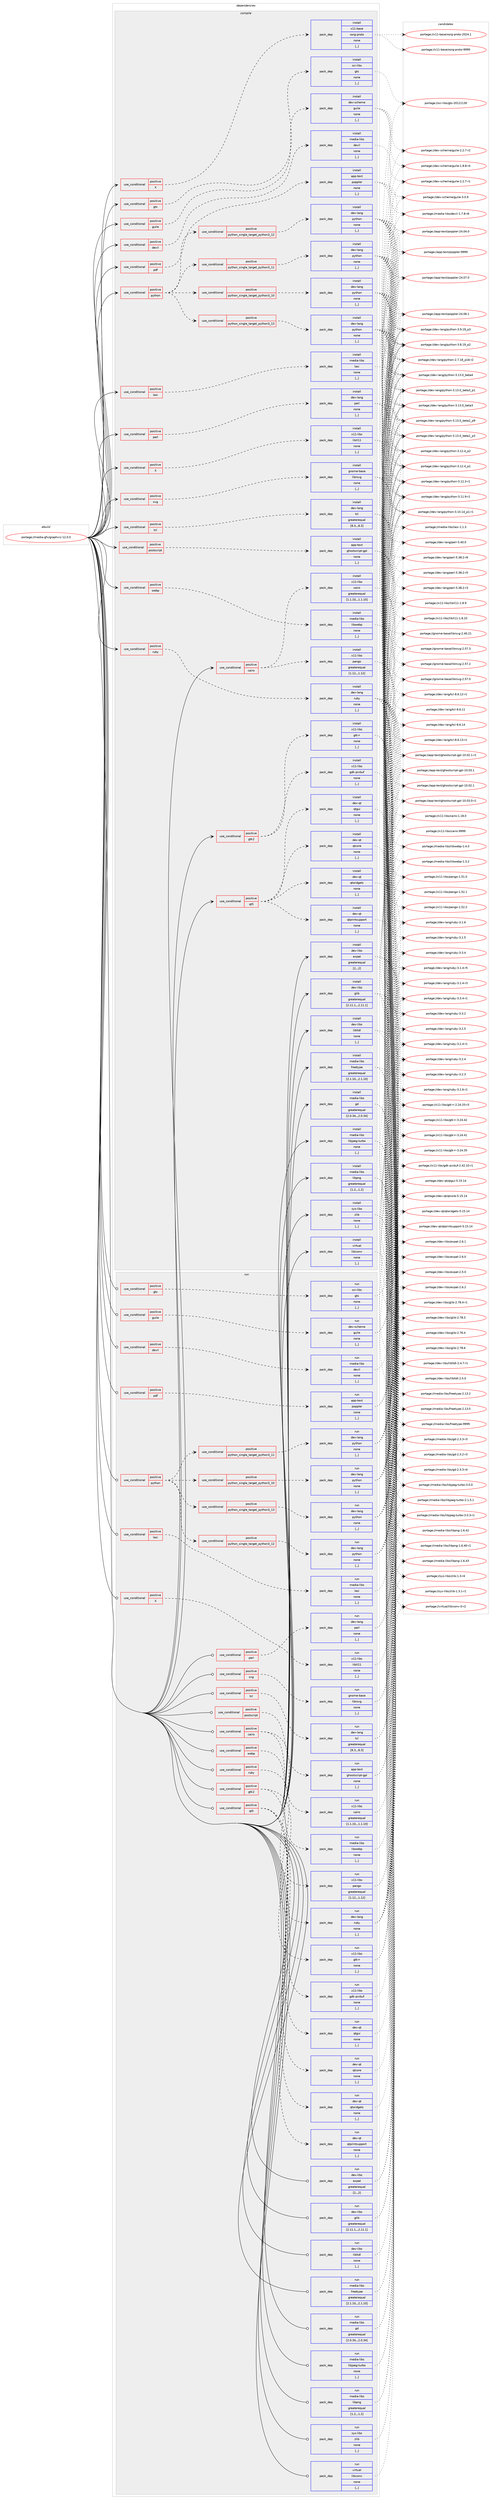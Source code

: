 digraph prolog {

# *************
# Graph options
# *************

newrank=true;
concentrate=true;
compound=true;
graph [rankdir=LR,fontname=Helvetica,fontsize=10,ranksep=1.5];#, ranksep=2.5, nodesep=0.2];
edge  [arrowhead=vee];
node  [fontname=Helvetica,fontsize=10];

# **********
# The ebuild
# **********

subgraph cluster_leftcol {
color=gray;
label=<<i>ebuild</i>>;
id [label="portage://media-gfx/graphviz-12.0.0", color=red, width=4, href="../media-gfx/graphviz-12.0.0.svg"];
}

# ****************
# The dependencies
# ****************

subgraph cluster_midcol {
color=gray;
label=<<i>dependencies</i>>;
subgraph cluster_compile {
fillcolor="#eeeeee";
style=filled;
label=<<i>compile</i>>;
subgraph cond72989 {
dependency289559 [label=<<TABLE BORDER="0" CELLBORDER="1" CELLSPACING="0" CELLPADDING="4"><TR><TD ROWSPAN="3" CELLPADDING="10">use_conditional</TD></TR><TR><TD>positive</TD></TR><TR><TD>X</TD></TR></TABLE>>, shape=none, color=red];
subgraph pack214238 {
dependency289560 [label=<<TABLE BORDER="0" CELLBORDER="1" CELLSPACING="0" CELLPADDING="4" WIDTH="220"><TR><TD ROWSPAN="6" CELLPADDING="30">pack_dep</TD></TR><TR><TD WIDTH="110">install</TD></TR><TR><TD>x11-base</TD></TR><TR><TD>xorg-proto</TD></TR><TR><TD>none</TD></TR><TR><TD>[,,]</TD></TR></TABLE>>, shape=none, color=blue];
}
dependency289559:e -> dependency289560:w [weight=20,style="dashed",arrowhead="vee"];
}
id:e -> dependency289559:w [weight=20,style="solid",arrowhead="vee"];
subgraph cond72990 {
dependency289561 [label=<<TABLE BORDER="0" CELLBORDER="1" CELLSPACING="0" CELLPADDING="4"><TR><TD ROWSPAN="3" CELLPADDING="10">use_conditional</TD></TR><TR><TD>positive</TD></TR><TR><TD>X</TD></TR></TABLE>>, shape=none, color=red];
subgraph pack214239 {
dependency289562 [label=<<TABLE BORDER="0" CELLBORDER="1" CELLSPACING="0" CELLPADDING="4" WIDTH="220"><TR><TD ROWSPAN="6" CELLPADDING="30">pack_dep</TD></TR><TR><TD WIDTH="110">install</TD></TR><TR><TD>x11-libs</TD></TR><TR><TD>libX11</TD></TR><TR><TD>none</TD></TR><TR><TD>[,,]</TD></TR></TABLE>>, shape=none, color=blue];
}
dependency289561:e -> dependency289562:w [weight=20,style="dashed",arrowhead="vee"];
}
id:e -> dependency289561:w [weight=20,style="solid",arrowhead="vee"];
subgraph cond72991 {
dependency289563 [label=<<TABLE BORDER="0" CELLBORDER="1" CELLSPACING="0" CELLPADDING="4"><TR><TD ROWSPAN="3" CELLPADDING="10">use_conditional</TD></TR><TR><TD>positive</TD></TR><TR><TD>cairo</TD></TR></TABLE>>, shape=none, color=red];
subgraph pack214240 {
dependency289564 [label=<<TABLE BORDER="0" CELLBORDER="1" CELLSPACING="0" CELLPADDING="4" WIDTH="220"><TR><TD ROWSPAN="6" CELLPADDING="30">pack_dep</TD></TR><TR><TD WIDTH="110">install</TD></TR><TR><TD>x11-libs</TD></TR><TR><TD>cairo</TD></TR><TR><TD>greaterequal</TD></TR><TR><TD>[1.1.10,,,1.1.10]</TD></TR></TABLE>>, shape=none, color=blue];
}
dependency289563:e -> dependency289564:w [weight=20,style="dashed",arrowhead="vee"];
subgraph pack214241 {
dependency289565 [label=<<TABLE BORDER="0" CELLBORDER="1" CELLSPACING="0" CELLPADDING="4" WIDTH="220"><TR><TD ROWSPAN="6" CELLPADDING="30">pack_dep</TD></TR><TR><TD WIDTH="110">install</TD></TR><TR><TD>x11-libs</TD></TR><TR><TD>pango</TD></TR><TR><TD>greaterequal</TD></TR><TR><TD>[1.12,,,1.12]</TD></TR></TABLE>>, shape=none, color=blue];
}
dependency289563:e -> dependency289565:w [weight=20,style="dashed",arrowhead="vee"];
}
id:e -> dependency289563:w [weight=20,style="solid",arrowhead="vee"];
subgraph cond72992 {
dependency289566 [label=<<TABLE BORDER="0" CELLBORDER="1" CELLSPACING="0" CELLPADDING="4"><TR><TD ROWSPAN="3" CELLPADDING="10">use_conditional</TD></TR><TR><TD>positive</TD></TR><TR><TD>devil</TD></TR></TABLE>>, shape=none, color=red];
subgraph pack214242 {
dependency289567 [label=<<TABLE BORDER="0" CELLBORDER="1" CELLSPACING="0" CELLPADDING="4" WIDTH="220"><TR><TD ROWSPAN="6" CELLPADDING="30">pack_dep</TD></TR><TR><TD WIDTH="110">install</TD></TR><TR><TD>media-libs</TD></TR><TR><TD>devil</TD></TR><TR><TD>none</TD></TR><TR><TD>[,,]</TD></TR></TABLE>>, shape=none, color=blue];
}
dependency289566:e -> dependency289567:w [weight=20,style="dashed",arrowhead="vee"];
}
id:e -> dependency289566:w [weight=20,style="solid",arrowhead="vee"];
subgraph cond72993 {
dependency289568 [label=<<TABLE BORDER="0" CELLBORDER="1" CELLSPACING="0" CELLPADDING="4"><TR><TD ROWSPAN="3" CELLPADDING="10">use_conditional</TD></TR><TR><TD>positive</TD></TR><TR><TD>gtk2</TD></TR></TABLE>>, shape=none, color=red];
subgraph pack214243 {
dependency289569 [label=<<TABLE BORDER="0" CELLBORDER="1" CELLSPACING="0" CELLPADDING="4" WIDTH="220"><TR><TD ROWSPAN="6" CELLPADDING="30">pack_dep</TD></TR><TR><TD WIDTH="110">install</TD></TR><TR><TD>x11-libs</TD></TR><TR><TD>gdk-pixbuf</TD></TR><TR><TD>none</TD></TR><TR><TD>[,,]</TD></TR></TABLE>>, shape=none, color=blue];
}
dependency289568:e -> dependency289569:w [weight=20,style="dashed",arrowhead="vee"];
subgraph pack214244 {
dependency289570 [label=<<TABLE BORDER="0" CELLBORDER="1" CELLSPACING="0" CELLPADDING="4" WIDTH="220"><TR><TD ROWSPAN="6" CELLPADDING="30">pack_dep</TD></TR><TR><TD WIDTH="110">install</TD></TR><TR><TD>x11-libs</TD></TR><TR><TD>gtk+</TD></TR><TR><TD>none</TD></TR><TR><TD>[,,]</TD></TR></TABLE>>, shape=none, color=blue];
}
dependency289568:e -> dependency289570:w [weight=20,style="dashed",arrowhead="vee"];
}
id:e -> dependency289568:w [weight=20,style="solid",arrowhead="vee"];
subgraph cond72994 {
dependency289571 [label=<<TABLE BORDER="0" CELLBORDER="1" CELLSPACING="0" CELLPADDING="4"><TR><TD ROWSPAN="3" CELLPADDING="10">use_conditional</TD></TR><TR><TD>positive</TD></TR><TR><TD>gts</TD></TR></TABLE>>, shape=none, color=red];
subgraph pack214245 {
dependency289572 [label=<<TABLE BORDER="0" CELLBORDER="1" CELLSPACING="0" CELLPADDING="4" WIDTH="220"><TR><TD ROWSPAN="6" CELLPADDING="30">pack_dep</TD></TR><TR><TD WIDTH="110">install</TD></TR><TR><TD>sci-libs</TD></TR><TR><TD>gts</TD></TR><TR><TD>none</TD></TR><TR><TD>[,,]</TD></TR></TABLE>>, shape=none, color=blue];
}
dependency289571:e -> dependency289572:w [weight=20,style="dashed",arrowhead="vee"];
}
id:e -> dependency289571:w [weight=20,style="solid",arrowhead="vee"];
subgraph cond72995 {
dependency289573 [label=<<TABLE BORDER="0" CELLBORDER="1" CELLSPACING="0" CELLPADDING="4"><TR><TD ROWSPAN="3" CELLPADDING="10">use_conditional</TD></TR><TR><TD>positive</TD></TR><TR><TD>guile</TD></TR></TABLE>>, shape=none, color=red];
subgraph pack214246 {
dependency289574 [label=<<TABLE BORDER="0" CELLBORDER="1" CELLSPACING="0" CELLPADDING="4" WIDTH="220"><TR><TD ROWSPAN="6" CELLPADDING="30">pack_dep</TD></TR><TR><TD WIDTH="110">install</TD></TR><TR><TD>dev-scheme</TD></TR><TR><TD>guile</TD></TR><TR><TD>none</TD></TR><TR><TD>[,,]</TD></TR></TABLE>>, shape=none, color=blue];
}
dependency289573:e -> dependency289574:w [weight=20,style="dashed",arrowhead="vee"];
}
id:e -> dependency289573:w [weight=20,style="solid",arrowhead="vee"];
subgraph cond72996 {
dependency289575 [label=<<TABLE BORDER="0" CELLBORDER="1" CELLSPACING="0" CELLPADDING="4"><TR><TD ROWSPAN="3" CELLPADDING="10">use_conditional</TD></TR><TR><TD>positive</TD></TR><TR><TD>lasi</TD></TR></TABLE>>, shape=none, color=red];
subgraph pack214247 {
dependency289576 [label=<<TABLE BORDER="0" CELLBORDER="1" CELLSPACING="0" CELLPADDING="4" WIDTH="220"><TR><TD ROWSPAN="6" CELLPADDING="30">pack_dep</TD></TR><TR><TD WIDTH="110">install</TD></TR><TR><TD>media-libs</TD></TR><TR><TD>lasi</TD></TR><TR><TD>none</TD></TR><TR><TD>[,,]</TD></TR></TABLE>>, shape=none, color=blue];
}
dependency289575:e -> dependency289576:w [weight=20,style="dashed",arrowhead="vee"];
}
id:e -> dependency289575:w [weight=20,style="solid",arrowhead="vee"];
subgraph cond72997 {
dependency289577 [label=<<TABLE BORDER="0" CELLBORDER="1" CELLSPACING="0" CELLPADDING="4"><TR><TD ROWSPAN="3" CELLPADDING="10">use_conditional</TD></TR><TR><TD>positive</TD></TR><TR><TD>pdf</TD></TR></TABLE>>, shape=none, color=red];
subgraph pack214248 {
dependency289578 [label=<<TABLE BORDER="0" CELLBORDER="1" CELLSPACING="0" CELLPADDING="4" WIDTH="220"><TR><TD ROWSPAN="6" CELLPADDING="30">pack_dep</TD></TR><TR><TD WIDTH="110">install</TD></TR><TR><TD>app-text</TD></TR><TR><TD>poppler</TD></TR><TR><TD>none</TD></TR><TR><TD>[,,]</TD></TR></TABLE>>, shape=none, color=blue];
}
dependency289577:e -> dependency289578:w [weight=20,style="dashed",arrowhead="vee"];
}
id:e -> dependency289577:w [weight=20,style="solid",arrowhead="vee"];
subgraph cond72998 {
dependency289579 [label=<<TABLE BORDER="0" CELLBORDER="1" CELLSPACING="0" CELLPADDING="4"><TR><TD ROWSPAN="3" CELLPADDING="10">use_conditional</TD></TR><TR><TD>positive</TD></TR><TR><TD>perl</TD></TR></TABLE>>, shape=none, color=red];
subgraph pack214249 {
dependency289580 [label=<<TABLE BORDER="0" CELLBORDER="1" CELLSPACING="0" CELLPADDING="4" WIDTH="220"><TR><TD ROWSPAN="6" CELLPADDING="30">pack_dep</TD></TR><TR><TD WIDTH="110">install</TD></TR><TR><TD>dev-lang</TD></TR><TR><TD>perl</TD></TR><TR><TD>none</TD></TR><TR><TD>[,,]</TD></TR></TABLE>>, shape=none, color=blue];
}
dependency289579:e -> dependency289580:w [weight=20,style="dashed",arrowhead="vee"];
}
id:e -> dependency289579:w [weight=20,style="solid",arrowhead="vee"];
subgraph cond72999 {
dependency289581 [label=<<TABLE BORDER="0" CELLBORDER="1" CELLSPACING="0" CELLPADDING="4"><TR><TD ROWSPAN="3" CELLPADDING="10">use_conditional</TD></TR><TR><TD>positive</TD></TR><TR><TD>postscript</TD></TR></TABLE>>, shape=none, color=red];
subgraph pack214250 {
dependency289582 [label=<<TABLE BORDER="0" CELLBORDER="1" CELLSPACING="0" CELLPADDING="4" WIDTH="220"><TR><TD ROWSPAN="6" CELLPADDING="30">pack_dep</TD></TR><TR><TD WIDTH="110">install</TD></TR><TR><TD>app-text</TD></TR><TR><TD>ghostscript-gpl</TD></TR><TR><TD>none</TD></TR><TR><TD>[,,]</TD></TR></TABLE>>, shape=none, color=blue];
}
dependency289581:e -> dependency289582:w [weight=20,style="dashed",arrowhead="vee"];
}
id:e -> dependency289581:w [weight=20,style="solid",arrowhead="vee"];
subgraph cond73000 {
dependency289583 [label=<<TABLE BORDER="0" CELLBORDER="1" CELLSPACING="0" CELLPADDING="4"><TR><TD ROWSPAN="3" CELLPADDING="10">use_conditional</TD></TR><TR><TD>positive</TD></TR><TR><TD>python</TD></TR></TABLE>>, shape=none, color=red];
subgraph cond73001 {
dependency289584 [label=<<TABLE BORDER="0" CELLBORDER="1" CELLSPACING="0" CELLPADDING="4"><TR><TD ROWSPAN="3" CELLPADDING="10">use_conditional</TD></TR><TR><TD>positive</TD></TR><TR><TD>python_single_target_python3_10</TD></TR></TABLE>>, shape=none, color=red];
subgraph pack214251 {
dependency289585 [label=<<TABLE BORDER="0" CELLBORDER="1" CELLSPACING="0" CELLPADDING="4" WIDTH="220"><TR><TD ROWSPAN="6" CELLPADDING="30">pack_dep</TD></TR><TR><TD WIDTH="110">install</TD></TR><TR><TD>dev-lang</TD></TR><TR><TD>python</TD></TR><TR><TD>none</TD></TR><TR><TD>[,,]</TD></TR></TABLE>>, shape=none, color=blue];
}
dependency289584:e -> dependency289585:w [weight=20,style="dashed",arrowhead="vee"];
}
dependency289583:e -> dependency289584:w [weight=20,style="dashed",arrowhead="vee"];
subgraph cond73002 {
dependency289586 [label=<<TABLE BORDER="0" CELLBORDER="1" CELLSPACING="0" CELLPADDING="4"><TR><TD ROWSPAN="3" CELLPADDING="10">use_conditional</TD></TR><TR><TD>positive</TD></TR><TR><TD>python_single_target_python3_11</TD></TR></TABLE>>, shape=none, color=red];
subgraph pack214252 {
dependency289587 [label=<<TABLE BORDER="0" CELLBORDER="1" CELLSPACING="0" CELLPADDING="4" WIDTH="220"><TR><TD ROWSPAN="6" CELLPADDING="30">pack_dep</TD></TR><TR><TD WIDTH="110">install</TD></TR><TR><TD>dev-lang</TD></TR><TR><TD>python</TD></TR><TR><TD>none</TD></TR><TR><TD>[,,]</TD></TR></TABLE>>, shape=none, color=blue];
}
dependency289586:e -> dependency289587:w [weight=20,style="dashed",arrowhead="vee"];
}
dependency289583:e -> dependency289586:w [weight=20,style="dashed",arrowhead="vee"];
subgraph cond73003 {
dependency289588 [label=<<TABLE BORDER="0" CELLBORDER="1" CELLSPACING="0" CELLPADDING="4"><TR><TD ROWSPAN="3" CELLPADDING="10">use_conditional</TD></TR><TR><TD>positive</TD></TR><TR><TD>python_single_target_python3_12</TD></TR></TABLE>>, shape=none, color=red];
subgraph pack214253 {
dependency289589 [label=<<TABLE BORDER="0" CELLBORDER="1" CELLSPACING="0" CELLPADDING="4" WIDTH="220"><TR><TD ROWSPAN="6" CELLPADDING="30">pack_dep</TD></TR><TR><TD WIDTH="110">install</TD></TR><TR><TD>dev-lang</TD></TR><TR><TD>python</TD></TR><TR><TD>none</TD></TR><TR><TD>[,,]</TD></TR></TABLE>>, shape=none, color=blue];
}
dependency289588:e -> dependency289589:w [weight=20,style="dashed",arrowhead="vee"];
}
dependency289583:e -> dependency289588:w [weight=20,style="dashed",arrowhead="vee"];
subgraph cond73004 {
dependency289590 [label=<<TABLE BORDER="0" CELLBORDER="1" CELLSPACING="0" CELLPADDING="4"><TR><TD ROWSPAN="3" CELLPADDING="10">use_conditional</TD></TR><TR><TD>positive</TD></TR><TR><TD>python_single_target_python3_13</TD></TR></TABLE>>, shape=none, color=red];
subgraph pack214254 {
dependency289591 [label=<<TABLE BORDER="0" CELLBORDER="1" CELLSPACING="0" CELLPADDING="4" WIDTH="220"><TR><TD ROWSPAN="6" CELLPADDING="30">pack_dep</TD></TR><TR><TD WIDTH="110">install</TD></TR><TR><TD>dev-lang</TD></TR><TR><TD>python</TD></TR><TR><TD>none</TD></TR><TR><TD>[,,]</TD></TR></TABLE>>, shape=none, color=blue];
}
dependency289590:e -> dependency289591:w [weight=20,style="dashed",arrowhead="vee"];
}
dependency289583:e -> dependency289590:w [weight=20,style="dashed",arrowhead="vee"];
}
id:e -> dependency289583:w [weight=20,style="solid",arrowhead="vee"];
subgraph cond73005 {
dependency289592 [label=<<TABLE BORDER="0" CELLBORDER="1" CELLSPACING="0" CELLPADDING="4"><TR><TD ROWSPAN="3" CELLPADDING="10">use_conditional</TD></TR><TR><TD>positive</TD></TR><TR><TD>qt5</TD></TR></TABLE>>, shape=none, color=red];
subgraph pack214255 {
dependency289593 [label=<<TABLE BORDER="0" CELLBORDER="1" CELLSPACING="0" CELLPADDING="4" WIDTH="220"><TR><TD ROWSPAN="6" CELLPADDING="30">pack_dep</TD></TR><TR><TD WIDTH="110">install</TD></TR><TR><TD>dev-qt</TD></TR><TR><TD>qtcore</TD></TR><TR><TD>none</TD></TR><TR><TD>[,,]</TD></TR></TABLE>>, shape=none, color=blue];
}
dependency289592:e -> dependency289593:w [weight=20,style="dashed",arrowhead="vee"];
subgraph pack214256 {
dependency289594 [label=<<TABLE BORDER="0" CELLBORDER="1" CELLSPACING="0" CELLPADDING="4" WIDTH="220"><TR><TD ROWSPAN="6" CELLPADDING="30">pack_dep</TD></TR><TR><TD WIDTH="110">install</TD></TR><TR><TD>dev-qt</TD></TR><TR><TD>qtgui</TD></TR><TR><TD>none</TD></TR><TR><TD>[,,]</TD></TR></TABLE>>, shape=none, color=blue];
}
dependency289592:e -> dependency289594:w [weight=20,style="dashed",arrowhead="vee"];
subgraph pack214257 {
dependency289595 [label=<<TABLE BORDER="0" CELLBORDER="1" CELLSPACING="0" CELLPADDING="4" WIDTH="220"><TR><TD ROWSPAN="6" CELLPADDING="30">pack_dep</TD></TR><TR><TD WIDTH="110">install</TD></TR><TR><TD>dev-qt</TD></TR><TR><TD>qtprintsupport</TD></TR><TR><TD>none</TD></TR><TR><TD>[,,]</TD></TR></TABLE>>, shape=none, color=blue];
}
dependency289592:e -> dependency289595:w [weight=20,style="dashed",arrowhead="vee"];
subgraph pack214258 {
dependency289596 [label=<<TABLE BORDER="0" CELLBORDER="1" CELLSPACING="0" CELLPADDING="4" WIDTH="220"><TR><TD ROWSPAN="6" CELLPADDING="30">pack_dep</TD></TR><TR><TD WIDTH="110">install</TD></TR><TR><TD>dev-qt</TD></TR><TR><TD>qtwidgets</TD></TR><TR><TD>none</TD></TR><TR><TD>[,,]</TD></TR></TABLE>>, shape=none, color=blue];
}
dependency289592:e -> dependency289596:w [weight=20,style="dashed",arrowhead="vee"];
}
id:e -> dependency289592:w [weight=20,style="solid",arrowhead="vee"];
subgraph cond73006 {
dependency289597 [label=<<TABLE BORDER="0" CELLBORDER="1" CELLSPACING="0" CELLPADDING="4"><TR><TD ROWSPAN="3" CELLPADDING="10">use_conditional</TD></TR><TR><TD>positive</TD></TR><TR><TD>ruby</TD></TR></TABLE>>, shape=none, color=red];
subgraph pack214259 {
dependency289598 [label=<<TABLE BORDER="0" CELLBORDER="1" CELLSPACING="0" CELLPADDING="4" WIDTH="220"><TR><TD ROWSPAN="6" CELLPADDING="30">pack_dep</TD></TR><TR><TD WIDTH="110">install</TD></TR><TR><TD>dev-lang</TD></TR><TR><TD>ruby</TD></TR><TR><TD>none</TD></TR><TR><TD>[,,]</TD></TR></TABLE>>, shape=none, color=blue];
}
dependency289597:e -> dependency289598:w [weight=20,style="dashed",arrowhead="vee"];
}
id:e -> dependency289597:w [weight=20,style="solid",arrowhead="vee"];
subgraph cond73007 {
dependency289599 [label=<<TABLE BORDER="0" CELLBORDER="1" CELLSPACING="0" CELLPADDING="4"><TR><TD ROWSPAN="3" CELLPADDING="10">use_conditional</TD></TR><TR><TD>positive</TD></TR><TR><TD>svg</TD></TR></TABLE>>, shape=none, color=red];
subgraph pack214260 {
dependency289600 [label=<<TABLE BORDER="0" CELLBORDER="1" CELLSPACING="0" CELLPADDING="4" WIDTH="220"><TR><TD ROWSPAN="6" CELLPADDING="30">pack_dep</TD></TR><TR><TD WIDTH="110">install</TD></TR><TR><TD>gnome-base</TD></TR><TR><TD>librsvg</TD></TR><TR><TD>none</TD></TR><TR><TD>[,,]</TD></TR></TABLE>>, shape=none, color=blue];
}
dependency289599:e -> dependency289600:w [weight=20,style="dashed",arrowhead="vee"];
}
id:e -> dependency289599:w [weight=20,style="solid",arrowhead="vee"];
subgraph cond73008 {
dependency289601 [label=<<TABLE BORDER="0" CELLBORDER="1" CELLSPACING="0" CELLPADDING="4"><TR><TD ROWSPAN="3" CELLPADDING="10">use_conditional</TD></TR><TR><TD>positive</TD></TR><TR><TD>tcl</TD></TR></TABLE>>, shape=none, color=red];
subgraph pack214261 {
dependency289602 [label=<<TABLE BORDER="0" CELLBORDER="1" CELLSPACING="0" CELLPADDING="4" WIDTH="220"><TR><TD ROWSPAN="6" CELLPADDING="30">pack_dep</TD></TR><TR><TD WIDTH="110">install</TD></TR><TR><TD>dev-lang</TD></TR><TR><TD>tcl</TD></TR><TR><TD>greaterequal</TD></TR><TR><TD>[8.3,,,8.3]</TD></TR></TABLE>>, shape=none, color=blue];
}
dependency289601:e -> dependency289602:w [weight=20,style="dashed",arrowhead="vee"];
}
id:e -> dependency289601:w [weight=20,style="solid",arrowhead="vee"];
subgraph cond73009 {
dependency289603 [label=<<TABLE BORDER="0" CELLBORDER="1" CELLSPACING="0" CELLPADDING="4"><TR><TD ROWSPAN="3" CELLPADDING="10">use_conditional</TD></TR><TR><TD>positive</TD></TR><TR><TD>webp</TD></TR></TABLE>>, shape=none, color=red];
subgraph pack214262 {
dependency289604 [label=<<TABLE BORDER="0" CELLBORDER="1" CELLSPACING="0" CELLPADDING="4" WIDTH="220"><TR><TD ROWSPAN="6" CELLPADDING="30">pack_dep</TD></TR><TR><TD WIDTH="110">install</TD></TR><TR><TD>media-libs</TD></TR><TR><TD>libwebp</TD></TR><TR><TD>none</TD></TR><TR><TD>[,,]</TD></TR></TABLE>>, shape=none, color=blue];
}
dependency289603:e -> dependency289604:w [weight=20,style="dashed",arrowhead="vee"];
}
id:e -> dependency289603:w [weight=20,style="solid",arrowhead="vee"];
subgraph pack214263 {
dependency289605 [label=<<TABLE BORDER="0" CELLBORDER="1" CELLSPACING="0" CELLPADDING="4" WIDTH="220"><TR><TD ROWSPAN="6" CELLPADDING="30">pack_dep</TD></TR><TR><TD WIDTH="110">install</TD></TR><TR><TD>dev-libs</TD></TR><TR><TD>expat</TD></TR><TR><TD>greaterequal</TD></TR><TR><TD>[2,,,2]</TD></TR></TABLE>>, shape=none, color=blue];
}
id:e -> dependency289605:w [weight=20,style="solid",arrowhead="vee"];
subgraph pack214264 {
dependency289606 [label=<<TABLE BORDER="0" CELLBORDER="1" CELLSPACING="0" CELLPADDING="4" WIDTH="220"><TR><TD ROWSPAN="6" CELLPADDING="30">pack_dep</TD></TR><TR><TD WIDTH="110">install</TD></TR><TR><TD>dev-libs</TD></TR><TR><TD>glib</TD></TR><TR><TD>greaterequal</TD></TR><TR><TD>[2.11.1,,,2.11.1]</TD></TR></TABLE>>, shape=none, color=blue];
}
id:e -> dependency289606:w [weight=20,style="solid",arrowhead="vee"];
subgraph pack214265 {
dependency289607 [label=<<TABLE BORDER="0" CELLBORDER="1" CELLSPACING="0" CELLPADDING="4" WIDTH="220"><TR><TD ROWSPAN="6" CELLPADDING="30">pack_dep</TD></TR><TR><TD WIDTH="110">install</TD></TR><TR><TD>dev-libs</TD></TR><TR><TD>libltdl</TD></TR><TR><TD>none</TD></TR><TR><TD>[,,]</TD></TR></TABLE>>, shape=none, color=blue];
}
id:e -> dependency289607:w [weight=20,style="solid",arrowhead="vee"];
subgraph pack214266 {
dependency289608 [label=<<TABLE BORDER="0" CELLBORDER="1" CELLSPACING="0" CELLPADDING="4" WIDTH="220"><TR><TD ROWSPAN="6" CELLPADDING="30">pack_dep</TD></TR><TR><TD WIDTH="110">install</TD></TR><TR><TD>media-libs</TD></TR><TR><TD>freetype</TD></TR><TR><TD>greaterequal</TD></TR><TR><TD>[2.1.10,,,2.1.10]</TD></TR></TABLE>>, shape=none, color=blue];
}
id:e -> dependency289608:w [weight=20,style="solid",arrowhead="vee"];
subgraph pack214267 {
dependency289609 [label=<<TABLE BORDER="0" CELLBORDER="1" CELLSPACING="0" CELLPADDING="4" WIDTH="220"><TR><TD ROWSPAN="6" CELLPADDING="30">pack_dep</TD></TR><TR><TD WIDTH="110">install</TD></TR><TR><TD>media-libs</TD></TR><TR><TD>gd</TD></TR><TR><TD>greaterequal</TD></TR><TR><TD>[2.0.34,,,2.0.34]</TD></TR></TABLE>>, shape=none, color=blue];
}
id:e -> dependency289609:w [weight=20,style="solid",arrowhead="vee"];
subgraph pack214268 {
dependency289610 [label=<<TABLE BORDER="0" CELLBORDER="1" CELLSPACING="0" CELLPADDING="4" WIDTH="220"><TR><TD ROWSPAN="6" CELLPADDING="30">pack_dep</TD></TR><TR><TD WIDTH="110">install</TD></TR><TR><TD>media-libs</TD></TR><TR><TD>libjpeg-turbo</TD></TR><TR><TD>none</TD></TR><TR><TD>[,,]</TD></TR></TABLE>>, shape=none, color=blue];
}
id:e -> dependency289610:w [weight=20,style="solid",arrowhead="vee"];
subgraph pack214269 {
dependency289611 [label=<<TABLE BORDER="0" CELLBORDER="1" CELLSPACING="0" CELLPADDING="4" WIDTH="220"><TR><TD ROWSPAN="6" CELLPADDING="30">pack_dep</TD></TR><TR><TD WIDTH="110">install</TD></TR><TR><TD>media-libs</TD></TR><TR><TD>libpng</TD></TR><TR><TD>greaterequal</TD></TR><TR><TD>[1.2,,,1.2]</TD></TR></TABLE>>, shape=none, color=blue];
}
id:e -> dependency289611:w [weight=20,style="solid",arrowhead="vee"];
subgraph pack214270 {
dependency289612 [label=<<TABLE BORDER="0" CELLBORDER="1" CELLSPACING="0" CELLPADDING="4" WIDTH="220"><TR><TD ROWSPAN="6" CELLPADDING="30">pack_dep</TD></TR><TR><TD WIDTH="110">install</TD></TR><TR><TD>sys-libs</TD></TR><TR><TD>zlib</TD></TR><TR><TD>none</TD></TR><TR><TD>[,,]</TD></TR></TABLE>>, shape=none, color=blue];
}
id:e -> dependency289612:w [weight=20,style="solid",arrowhead="vee"];
subgraph pack214271 {
dependency289613 [label=<<TABLE BORDER="0" CELLBORDER="1" CELLSPACING="0" CELLPADDING="4" WIDTH="220"><TR><TD ROWSPAN="6" CELLPADDING="30">pack_dep</TD></TR><TR><TD WIDTH="110">install</TD></TR><TR><TD>virtual</TD></TR><TR><TD>libiconv</TD></TR><TR><TD>none</TD></TR><TR><TD>[,,]</TD></TR></TABLE>>, shape=none, color=blue];
}
id:e -> dependency289613:w [weight=20,style="solid",arrowhead="vee"];
}
subgraph cluster_compileandrun {
fillcolor="#eeeeee";
style=filled;
label=<<i>compile and run</i>>;
}
subgraph cluster_run {
fillcolor="#eeeeee";
style=filled;
label=<<i>run</i>>;
subgraph cond73010 {
dependency289614 [label=<<TABLE BORDER="0" CELLBORDER="1" CELLSPACING="0" CELLPADDING="4"><TR><TD ROWSPAN="3" CELLPADDING="10">use_conditional</TD></TR><TR><TD>positive</TD></TR><TR><TD>X</TD></TR></TABLE>>, shape=none, color=red];
subgraph pack214272 {
dependency289615 [label=<<TABLE BORDER="0" CELLBORDER="1" CELLSPACING="0" CELLPADDING="4" WIDTH="220"><TR><TD ROWSPAN="6" CELLPADDING="30">pack_dep</TD></TR><TR><TD WIDTH="110">run</TD></TR><TR><TD>x11-libs</TD></TR><TR><TD>libX11</TD></TR><TR><TD>none</TD></TR><TR><TD>[,,]</TD></TR></TABLE>>, shape=none, color=blue];
}
dependency289614:e -> dependency289615:w [weight=20,style="dashed",arrowhead="vee"];
}
id:e -> dependency289614:w [weight=20,style="solid",arrowhead="odot"];
subgraph cond73011 {
dependency289616 [label=<<TABLE BORDER="0" CELLBORDER="1" CELLSPACING="0" CELLPADDING="4"><TR><TD ROWSPAN="3" CELLPADDING="10">use_conditional</TD></TR><TR><TD>positive</TD></TR><TR><TD>cairo</TD></TR></TABLE>>, shape=none, color=red];
subgraph pack214273 {
dependency289617 [label=<<TABLE BORDER="0" CELLBORDER="1" CELLSPACING="0" CELLPADDING="4" WIDTH="220"><TR><TD ROWSPAN="6" CELLPADDING="30">pack_dep</TD></TR><TR><TD WIDTH="110">run</TD></TR><TR><TD>x11-libs</TD></TR><TR><TD>cairo</TD></TR><TR><TD>greaterequal</TD></TR><TR><TD>[1.1.10,,,1.1.10]</TD></TR></TABLE>>, shape=none, color=blue];
}
dependency289616:e -> dependency289617:w [weight=20,style="dashed",arrowhead="vee"];
subgraph pack214274 {
dependency289618 [label=<<TABLE BORDER="0" CELLBORDER="1" CELLSPACING="0" CELLPADDING="4" WIDTH="220"><TR><TD ROWSPAN="6" CELLPADDING="30">pack_dep</TD></TR><TR><TD WIDTH="110">run</TD></TR><TR><TD>x11-libs</TD></TR><TR><TD>pango</TD></TR><TR><TD>greaterequal</TD></TR><TR><TD>[1.12,,,1.12]</TD></TR></TABLE>>, shape=none, color=blue];
}
dependency289616:e -> dependency289618:w [weight=20,style="dashed",arrowhead="vee"];
}
id:e -> dependency289616:w [weight=20,style="solid",arrowhead="odot"];
subgraph cond73012 {
dependency289619 [label=<<TABLE BORDER="0" CELLBORDER="1" CELLSPACING="0" CELLPADDING="4"><TR><TD ROWSPAN="3" CELLPADDING="10">use_conditional</TD></TR><TR><TD>positive</TD></TR><TR><TD>devil</TD></TR></TABLE>>, shape=none, color=red];
subgraph pack214275 {
dependency289620 [label=<<TABLE BORDER="0" CELLBORDER="1" CELLSPACING="0" CELLPADDING="4" WIDTH="220"><TR><TD ROWSPAN="6" CELLPADDING="30">pack_dep</TD></TR><TR><TD WIDTH="110">run</TD></TR><TR><TD>media-libs</TD></TR><TR><TD>devil</TD></TR><TR><TD>none</TD></TR><TR><TD>[,,]</TD></TR></TABLE>>, shape=none, color=blue];
}
dependency289619:e -> dependency289620:w [weight=20,style="dashed",arrowhead="vee"];
}
id:e -> dependency289619:w [weight=20,style="solid",arrowhead="odot"];
subgraph cond73013 {
dependency289621 [label=<<TABLE BORDER="0" CELLBORDER="1" CELLSPACING="0" CELLPADDING="4"><TR><TD ROWSPAN="3" CELLPADDING="10">use_conditional</TD></TR><TR><TD>positive</TD></TR><TR><TD>gtk2</TD></TR></TABLE>>, shape=none, color=red];
subgraph pack214276 {
dependency289622 [label=<<TABLE BORDER="0" CELLBORDER="1" CELLSPACING="0" CELLPADDING="4" WIDTH="220"><TR><TD ROWSPAN="6" CELLPADDING="30">pack_dep</TD></TR><TR><TD WIDTH="110">run</TD></TR><TR><TD>x11-libs</TD></TR><TR><TD>gdk-pixbuf</TD></TR><TR><TD>none</TD></TR><TR><TD>[,,]</TD></TR></TABLE>>, shape=none, color=blue];
}
dependency289621:e -> dependency289622:w [weight=20,style="dashed",arrowhead="vee"];
subgraph pack214277 {
dependency289623 [label=<<TABLE BORDER="0" CELLBORDER="1" CELLSPACING="0" CELLPADDING="4" WIDTH="220"><TR><TD ROWSPAN="6" CELLPADDING="30">pack_dep</TD></TR><TR><TD WIDTH="110">run</TD></TR><TR><TD>x11-libs</TD></TR><TR><TD>gtk+</TD></TR><TR><TD>none</TD></TR><TR><TD>[,,]</TD></TR></TABLE>>, shape=none, color=blue];
}
dependency289621:e -> dependency289623:w [weight=20,style="dashed",arrowhead="vee"];
}
id:e -> dependency289621:w [weight=20,style="solid",arrowhead="odot"];
subgraph cond73014 {
dependency289624 [label=<<TABLE BORDER="0" CELLBORDER="1" CELLSPACING="0" CELLPADDING="4"><TR><TD ROWSPAN="3" CELLPADDING="10">use_conditional</TD></TR><TR><TD>positive</TD></TR><TR><TD>gts</TD></TR></TABLE>>, shape=none, color=red];
subgraph pack214278 {
dependency289625 [label=<<TABLE BORDER="0" CELLBORDER="1" CELLSPACING="0" CELLPADDING="4" WIDTH="220"><TR><TD ROWSPAN="6" CELLPADDING="30">pack_dep</TD></TR><TR><TD WIDTH="110">run</TD></TR><TR><TD>sci-libs</TD></TR><TR><TD>gts</TD></TR><TR><TD>none</TD></TR><TR><TD>[,,]</TD></TR></TABLE>>, shape=none, color=blue];
}
dependency289624:e -> dependency289625:w [weight=20,style="dashed",arrowhead="vee"];
}
id:e -> dependency289624:w [weight=20,style="solid",arrowhead="odot"];
subgraph cond73015 {
dependency289626 [label=<<TABLE BORDER="0" CELLBORDER="1" CELLSPACING="0" CELLPADDING="4"><TR><TD ROWSPAN="3" CELLPADDING="10">use_conditional</TD></TR><TR><TD>positive</TD></TR><TR><TD>guile</TD></TR></TABLE>>, shape=none, color=red];
subgraph pack214279 {
dependency289627 [label=<<TABLE BORDER="0" CELLBORDER="1" CELLSPACING="0" CELLPADDING="4" WIDTH="220"><TR><TD ROWSPAN="6" CELLPADDING="30">pack_dep</TD></TR><TR><TD WIDTH="110">run</TD></TR><TR><TD>dev-scheme</TD></TR><TR><TD>guile</TD></TR><TR><TD>none</TD></TR><TR><TD>[,,]</TD></TR></TABLE>>, shape=none, color=blue];
}
dependency289626:e -> dependency289627:w [weight=20,style="dashed",arrowhead="vee"];
}
id:e -> dependency289626:w [weight=20,style="solid",arrowhead="odot"];
subgraph cond73016 {
dependency289628 [label=<<TABLE BORDER="0" CELLBORDER="1" CELLSPACING="0" CELLPADDING="4"><TR><TD ROWSPAN="3" CELLPADDING="10">use_conditional</TD></TR><TR><TD>positive</TD></TR><TR><TD>lasi</TD></TR></TABLE>>, shape=none, color=red];
subgraph pack214280 {
dependency289629 [label=<<TABLE BORDER="0" CELLBORDER="1" CELLSPACING="0" CELLPADDING="4" WIDTH="220"><TR><TD ROWSPAN="6" CELLPADDING="30">pack_dep</TD></TR><TR><TD WIDTH="110">run</TD></TR><TR><TD>media-libs</TD></TR><TR><TD>lasi</TD></TR><TR><TD>none</TD></TR><TR><TD>[,,]</TD></TR></TABLE>>, shape=none, color=blue];
}
dependency289628:e -> dependency289629:w [weight=20,style="dashed",arrowhead="vee"];
}
id:e -> dependency289628:w [weight=20,style="solid",arrowhead="odot"];
subgraph cond73017 {
dependency289630 [label=<<TABLE BORDER="0" CELLBORDER="1" CELLSPACING="0" CELLPADDING="4"><TR><TD ROWSPAN="3" CELLPADDING="10">use_conditional</TD></TR><TR><TD>positive</TD></TR><TR><TD>pdf</TD></TR></TABLE>>, shape=none, color=red];
subgraph pack214281 {
dependency289631 [label=<<TABLE BORDER="0" CELLBORDER="1" CELLSPACING="0" CELLPADDING="4" WIDTH="220"><TR><TD ROWSPAN="6" CELLPADDING="30">pack_dep</TD></TR><TR><TD WIDTH="110">run</TD></TR><TR><TD>app-text</TD></TR><TR><TD>poppler</TD></TR><TR><TD>none</TD></TR><TR><TD>[,,]</TD></TR></TABLE>>, shape=none, color=blue];
}
dependency289630:e -> dependency289631:w [weight=20,style="dashed",arrowhead="vee"];
}
id:e -> dependency289630:w [weight=20,style="solid",arrowhead="odot"];
subgraph cond73018 {
dependency289632 [label=<<TABLE BORDER="0" CELLBORDER="1" CELLSPACING="0" CELLPADDING="4"><TR><TD ROWSPAN="3" CELLPADDING="10">use_conditional</TD></TR><TR><TD>positive</TD></TR><TR><TD>perl</TD></TR></TABLE>>, shape=none, color=red];
subgraph pack214282 {
dependency289633 [label=<<TABLE BORDER="0" CELLBORDER="1" CELLSPACING="0" CELLPADDING="4" WIDTH="220"><TR><TD ROWSPAN="6" CELLPADDING="30">pack_dep</TD></TR><TR><TD WIDTH="110">run</TD></TR><TR><TD>dev-lang</TD></TR><TR><TD>perl</TD></TR><TR><TD>none</TD></TR><TR><TD>[,,]</TD></TR></TABLE>>, shape=none, color=blue];
}
dependency289632:e -> dependency289633:w [weight=20,style="dashed",arrowhead="vee"];
}
id:e -> dependency289632:w [weight=20,style="solid",arrowhead="odot"];
subgraph cond73019 {
dependency289634 [label=<<TABLE BORDER="0" CELLBORDER="1" CELLSPACING="0" CELLPADDING="4"><TR><TD ROWSPAN="3" CELLPADDING="10">use_conditional</TD></TR><TR><TD>positive</TD></TR><TR><TD>postscript</TD></TR></TABLE>>, shape=none, color=red];
subgraph pack214283 {
dependency289635 [label=<<TABLE BORDER="0" CELLBORDER="1" CELLSPACING="0" CELLPADDING="4" WIDTH="220"><TR><TD ROWSPAN="6" CELLPADDING="30">pack_dep</TD></TR><TR><TD WIDTH="110">run</TD></TR><TR><TD>app-text</TD></TR><TR><TD>ghostscript-gpl</TD></TR><TR><TD>none</TD></TR><TR><TD>[,,]</TD></TR></TABLE>>, shape=none, color=blue];
}
dependency289634:e -> dependency289635:w [weight=20,style="dashed",arrowhead="vee"];
}
id:e -> dependency289634:w [weight=20,style="solid",arrowhead="odot"];
subgraph cond73020 {
dependency289636 [label=<<TABLE BORDER="0" CELLBORDER="1" CELLSPACING="0" CELLPADDING="4"><TR><TD ROWSPAN="3" CELLPADDING="10">use_conditional</TD></TR><TR><TD>positive</TD></TR><TR><TD>python</TD></TR></TABLE>>, shape=none, color=red];
subgraph cond73021 {
dependency289637 [label=<<TABLE BORDER="0" CELLBORDER="1" CELLSPACING="0" CELLPADDING="4"><TR><TD ROWSPAN="3" CELLPADDING="10">use_conditional</TD></TR><TR><TD>positive</TD></TR><TR><TD>python_single_target_python3_10</TD></TR></TABLE>>, shape=none, color=red];
subgraph pack214284 {
dependency289638 [label=<<TABLE BORDER="0" CELLBORDER="1" CELLSPACING="0" CELLPADDING="4" WIDTH="220"><TR><TD ROWSPAN="6" CELLPADDING="30">pack_dep</TD></TR><TR><TD WIDTH="110">run</TD></TR><TR><TD>dev-lang</TD></TR><TR><TD>python</TD></TR><TR><TD>none</TD></TR><TR><TD>[,,]</TD></TR></TABLE>>, shape=none, color=blue];
}
dependency289637:e -> dependency289638:w [weight=20,style="dashed",arrowhead="vee"];
}
dependency289636:e -> dependency289637:w [weight=20,style="dashed",arrowhead="vee"];
subgraph cond73022 {
dependency289639 [label=<<TABLE BORDER="0" CELLBORDER="1" CELLSPACING="0" CELLPADDING="4"><TR><TD ROWSPAN="3" CELLPADDING="10">use_conditional</TD></TR><TR><TD>positive</TD></TR><TR><TD>python_single_target_python3_11</TD></TR></TABLE>>, shape=none, color=red];
subgraph pack214285 {
dependency289640 [label=<<TABLE BORDER="0" CELLBORDER="1" CELLSPACING="0" CELLPADDING="4" WIDTH="220"><TR><TD ROWSPAN="6" CELLPADDING="30">pack_dep</TD></TR><TR><TD WIDTH="110">run</TD></TR><TR><TD>dev-lang</TD></TR><TR><TD>python</TD></TR><TR><TD>none</TD></TR><TR><TD>[,,]</TD></TR></TABLE>>, shape=none, color=blue];
}
dependency289639:e -> dependency289640:w [weight=20,style="dashed",arrowhead="vee"];
}
dependency289636:e -> dependency289639:w [weight=20,style="dashed",arrowhead="vee"];
subgraph cond73023 {
dependency289641 [label=<<TABLE BORDER="0" CELLBORDER="1" CELLSPACING="0" CELLPADDING="4"><TR><TD ROWSPAN="3" CELLPADDING="10">use_conditional</TD></TR><TR><TD>positive</TD></TR><TR><TD>python_single_target_python3_12</TD></TR></TABLE>>, shape=none, color=red];
subgraph pack214286 {
dependency289642 [label=<<TABLE BORDER="0" CELLBORDER="1" CELLSPACING="0" CELLPADDING="4" WIDTH="220"><TR><TD ROWSPAN="6" CELLPADDING="30">pack_dep</TD></TR><TR><TD WIDTH="110">run</TD></TR><TR><TD>dev-lang</TD></TR><TR><TD>python</TD></TR><TR><TD>none</TD></TR><TR><TD>[,,]</TD></TR></TABLE>>, shape=none, color=blue];
}
dependency289641:e -> dependency289642:w [weight=20,style="dashed",arrowhead="vee"];
}
dependency289636:e -> dependency289641:w [weight=20,style="dashed",arrowhead="vee"];
subgraph cond73024 {
dependency289643 [label=<<TABLE BORDER="0" CELLBORDER="1" CELLSPACING="0" CELLPADDING="4"><TR><TD ROWSPAN="3" CELLPADDING="10">use_conditional</TD></TR><TR><TD>positive</TD></TR><TR><TD>python_single_target_python3_13</TD></TR></TABLE>>, shape=none, color=red];
subgraph pack214287 {
dependency289644 [label=<<TABLE BORDER="0" CELLBORDER="1" CELLSPACING="0" CELLPADDING="4" WIDTH="220"><TR><TD ROWSPAN="6" CELLPADDING="30">pack_dep</TD></TR><TR><TD WIDTH="110">run</TD></TR><TR><TD>dev-lang</TD></TR><TR><TD>python</TD></TR><TR><TD>none</TD></TR><TR><TD>[,,]</TD></TR></TABLE>>, shape=none, color=blue];
}
dependency289643:e -> dependency289644:w [weight=20,style="dashed",arrowhead="vee"];
}
dependency289636:e -> dependency289643:w [weight=20,style="dashed",arrowhead="vee"];
}
id:e -> dependency289636:w [weight=20,style="solid",arrowhead="odot"];
subgraph cond73025 {
dependency289645 [label=<<TABLE BORDER="0" CELLBORDER="1" CELLSPACING="0" CELLPADDING="4"><TR><TD ROWSPAN="3" CELLPADDING="10">use_conditional</TD></TR><TR><TD>positive</TD></TR><TR><TD>qt5</TD></TR></TABLE>>, shape=none, color=red];
subgraph pack214288 {
dependency289646 [label=<<TABLE BORDER="0" CELLBORDER="1" CELLSPACING="0" CELLPADDING="4" WIDTH="220"><TR><TD ROWSPAN="6" CELLPADDING="30">pack_dep</TD></TR><TR><TD WIDTH="110">run</TD></TR><TR><TD>dev-qt</TD></TR><TR><TD>qtcore</TD></TR><TR><TD>none</TD></TR><TR><TD>[,,]</TD></TR></TABLE>>, shape=none, color=blue];
}
dependency289645:e -> dependency289646:w [weight=20,style="dashed",arrowhead="vee"];
subgraph pack214289 {
dependency289647 [label=<<TABLE BORDER="0" CELLBORDER="1" CELLSPACING="0" CELLPADDING="4" WIDTH="220"><TR><TD ROWSPAN="6" CELLPADDING="30">pack_dep</TD></TR><TR><TD WIDTH="110">run</TD></TR><TR><TD>dev-qt</TD></TR><TR><TD>qtgui</TD></TR><TR><TD>none</TD></TR><TR><TD>[,,]</TD></TR></TABLE>>, shape=none, color=blue];
}
dependency289645:e -> dependency289647:w [weight=20,style="dashed",arrowhead="vee"];
subgraph pack214290 {
dependency289648 [label=<<TABLE BORDER="0" CELLBORDER="1" CELLSPACING="0" CELLPADDING="4" WIDTH="220"><TR><TD ROWSPAN="6" CELLPADDING="30">pack_dep</TD></TR><TR><TD WIDTH="110">run</TD></TR><TR><TD>dev-qt</TD></TR><TR><TD>qtprintsupport</TD></TR><TR><TD>none</TD></TR><TR><TD>[,,]</TD></TR></TABLE>>, shape=none, color=blue];
}
dependency289645:e -> dependency289648:w [weight=20,style="dashed",arrowhead="vee"];
subgraph pack214291 {
dependency289649 [label=<<TABLE BORDER="0" CELLBORDER="1" CELLSPACING="0" CELLPADDING="4" WIDTH="220"><TR><TD ROWSPAN="6" CELLPADDING="30">pack_dep</TD></TR><TR><TD WIDTH="110">run</TD></TR><TR><TD>dev-qt</TD></TR><TR><TD>qtwidgets</TD></TR><TR><TD>none</TD></TR><TR><TD>[,,]</TD></TR></TABLE>>, shape=none, color=blue];
}
dependency289645:e -> dependency289649:w [weight=20,style="dashed",arrowhead="vee"];
}
id:e -> dependency289645:w [weight=20,style="solid",arrowhead="odot"];
subgraph cond73026 {
dependency289650 [label=<<TABLE BORDER="0" CELLBORDER="1" CELLSPACING="0" CELLPADDING="4"><TR><TD ROWSPAN="3" CELLPADDING="10">use_conditional</TD></TR><TR><TD>positive</TD></TR><TR><TD>ruby</TD></TR></TABLE>>, shape=none, color=red];
subgraph pack214292 {
dependency289651 [label=<<TABLE BORDER="0" CELLBORDER="1" CELLSPACING="0" CELLPADDING="4" WIDTH="220"><TR><TD ROWSPAN="6" CELLPADDING="30">pack_dep</TD></TR><TR><TD WIDTH="110">run</TD></TR><TR><TD>dev-lang</TD></TR><TR><TD>ruby</TD></TR><TR><TD>none</TD></TR><TR><TD>[,,]</TD></TR></TABLE>>, shape=none, color=blue];
}
dependency289650:e -> dependency289651:w [weight=20,style="dashed",arrowhead="vee"];
}
id:e -> dependency289650:w [weight=20,style="solid",arrowhead="odot"];
subgraph cond73027 {
dependency289652 [label=<<TABLE BORDER="0" CELLBORDER="1" CELLSPACING="0" CELLPADDING="4"><TR><TD ROWSPAN="3" CELLPADDING="10">use_conditional</TD></TR><TR><TD>positive</TD></TR><TR><TD>svg</TD></TR></TABLE>>, shape=none, color=red];
subgraph pack214293 {
dependency289653 [label=<<TABLE BORDER="0" CELLBORDER="1" CELLSPACING="0" CELLPADDING="4" WIDTH="220"><TR><TD ROWSPAN="6" CELLPADDING="30">pack_dep</TD></TR><TR><TD WIDTH="110">run</TD></TR><TR><TD>gnome-base</TD></TR><TR><TD>librsvg</TD></TR><TR><TD>none</TD></TR><TR><TD>[,,]</TD></TR></TABLE>>, shape=none, color=blue];
}
dependency289652:e -> dependency289653:w [weight=20,style="dashed",arrowhead="vee"];
}
id:e -> dependency289652:w [weight=20,style="solid",arrowhead="odot"];
subgraph cond73028 {
dependency289654 [label=<<TABLE BORDER="0" CELLBORDER="1" CELLSPACING="0" CELLPADDING="4"><TR><TD ROWSPAN="3" CELLPADDING="10">use_conditional</TD></TR><TR><TD>positive</TD></TR><TR><TD>tcl</TD></TR></TABLE>>, shape=none, color=red];
subgraph pack214294 {
dependency289655 [label=<<TABLE BORDER="0" CELLBORDER="1" CELLSPACING="0" CELLPADDING="4" WIDTH="220"><TR><TD ROWSPAN="6" CELLPADDING="30">pack_dep</TD></TR><TR><TD WIDTH="110">run</TD></TR><TR><TD>dev-lang</TD></TR><TR><TD>tcl</TD></TR><TR><TD>greaterequal</TD></TR><TR><TD>[8.3,,,8.3]</TD></TR></TABLE>>, shape=none, color=blue];
}
dependency289654:e -> dependency289655:w [weight=20,style="dashed",arrowhead="vee"];
}
id:e -> dependency289654:w [weight=20,style="solid",arrowhead="odot"];
subgraph cond73029 {
dependency289656 [label=<<TABLE BORDER="0" CELLBORDER="1" CELLSPACING="0" CELLPADDING="4"><TR><TD ROWSPAN="3" CELLPADDING="10">use_conditional</TD></TR><TR><TD>positive</TD></TR><TR><TD>webp</TD></TR></TABLE>>, shape=none, color=red];
subgraph pack214295 {
dependency289657 [label=<<TABLE BORDER="0" CELLBORDER="1" CELLSPACING="0" CELLPADDING="4" WIDTH="220"><TR><TD ROWSPAN="6" CELLPADDING="30">pack_dep</TD></TR><TR><TD WIDTH="110">run</TD></TR><TR><TD>media-libs</TD></TR><TR><TD>libwebp</TD></TR><TR><TD>none</TD></TR><TR><TD>[,,]</TD></TR></TABLE>>, shape=none, color=blue];
}
dependency289656:e -> dependency289657:w [weight=20,style="dashed",arrowhead="vee"];
}
id:e -> dependency289656:w [weight=20,style="solid",arrowhead="odot"];
subgraph pack214296 {
dependency289658 [label=<<TABLE BORDER="0" CELLBORDER="1" CELLSPACING="0" CELLPADDING="4" WIDTH="220"><TR><TD ROWSPAN="6" CELLPADDING="30">pack_dep</TD></TR><TR><TD WIDTH="110">run</TD></TR><TR><TD>dev-libs</TD></TR><TR><TD>expat</TD></TR><TR><TD>greaterequal</TD></TR><TR><TD>[2,,,2]</TD></TR></TABLE>>, shape=none, color=blue];
}
id:e -> dependency289658:w [weight=20,style="solid",arrowhead="odot"];
subgraph pack214297 {
dependency289659 [label=<<TABLE BORDER="0" CELLBORDER="1" CELLSPACING="0" CELLPADDING="4" WIDTH="220"><TR><TD ROWSPAN="6" CELLPADDING="30">pack_dep</TD></TR><TR><TD WIDTH="110">run</TD></TR><TR><TD>dev-libs</TD></TR><TR><TD>glib</TD></TR><TR><TD>greaterequal</TD></TR><TR><TD>[2.11.1,,,2.11.1]</TD></TR></TABLE>>, shape=none, color=blue];
}
id:e -> dependency289659:w [weight=20,style="solid",arrowhead="odot"];
subgraph pack214298 {
dependency289660 [label=<<TABLE BORDER="0" CELLBORDER="1" CELLSPACING="0" CELLPADDING="4" WIDTH="220"><TR><TD ROWSPAN="6" CELLPADDING="30">pack_dep</TD></TR><TR><TD WIDTH="110">run</TD></TR><TR><TD>dev-libs</TD></TR><TR><TD>libltdl</TD></TR><TR><TD>none</TD></TR><TR><TD>[,,]</TD></TR></TABLE>>, shape=none, color=blue];
}
id:e -> dependency289660:w [weight=20,style="solid",arrowhead="odot"];
subgraph pack214299 {
dependency289661 [label=<<TABLE BORDER="0" CELLBORDER="1" CELLSPACING="0" CELLPADDING="4" WIDTH="220"><TR><TD ROWSPAN="6" CELLPADDING="30">pack_dep</TD></TR><TR><TD WIDTH="110">run</TD></TR><TR><TD>media-libs</TD></TR><TR><TD>freetype</TD></TR><TR><TD>greaterequal</TD></TR><TR><TD>[2.1.10,,,2.1.10]</TD></TR></TABLE>>, shape=none, color=blue];
}
id:e -> dependency289661:w [weight=20,style="solid",arrowhead="odot"];
subgraph pack214300 {
dependency289662 [label=<<TABLE BORDER="0" CELLBORDER="1" CELLSPACING="0" CELLPADDING="4" WIDTH="220"><TR><TD ROWSPAN="6" CELLPADDING="30">pack_dep</TD></TR><TR><TD WIDTH="110">run</TD></TR><TR><TD>media-libs</TD></TR><TR><TD>gd</TD></TR><TR><TD>greaterequal</TD></TR><TR><TD>[2.0.34,,,2.0.34]</TD></TR></TABLE>>, shape=none, color=blue];
}
id:e -> dependency289662:w [weight=20,style="solid",arrowhead="odot"];
subgraph pack214301 {
dependency289663 [label=<<TABLE BORDER="0" CELLBORDER="1" CELLSPACING="0" CELLPADDING="4" WIDTH="220"><TR><TD ROWSPAN="6" CELLPADDING="30">pack_dep</TD></TR><TR><TD WIDTH="110">run</TD></TR><TR><TD>media-libs</TD></TR><TR><TD>libjpeg-turbo</TD></TR><TR><TD>none</TD></TR><TR><TD>[,,]</TD></TR></TABLE>>, shape=none, color=blue];
}
id:e -> dependency289663:w [weight=20,style="solid",arrowhead="odot"];
subgraph pack214302 {
dependency289664 [label=<<TABLE BORDER="0" CELLBORDER="1" CELLSPACING="0" CELLPADDING="4" WIDTH="220"><TR><TD ROWSPAN="6" CELLPADDING="30">pack_dep</TD></TR><TR><TD WIDTH="110">run</TD></TR><TR><TD>media-libs</TD></TR><TR><TD>libpng</TD></TR><TR><TD>greaterequal</TD></TR><TR><TD>[1.2,,,1.2]</TD></TR></TABLE>>, shape=none, color=blue];
}
id:e -> dependency289664:w [weight=20,style="solid",arrowhead="odot"];
subgraph pack214303 {
dependency289665 [label=<<TABLE BORDER="0" CELLBORDER="1" CELLSPACING="0" CELLPADDING="4" WIDTH="220"><TR><TD ROWSPAN="6" CELLPADDING="30">pack_dep</TD></TR><TR><TD WIDTH="110">run</TD></TR><TR><TD>sys-libs</TD></TR><TR><TD>zlib</TD></TR><TR><TD>none</TD></TR><TR><TD>[,,]</TD></TR></TABLE>>, shape=none, color=blue];
}
id:e -> dependency289665:w [weight=20,style="solid",arrowhead="odot"];
subgraph pack214304 {
dependency289666 [label=<<TABLE BORDER="0" CELLBORDER="1" CELLSPACING="0" CELLPADDING="4" WIDTH="220"><TR><TD ROWSPAN="6" CELLPADDING="30">pack_dep</TD></TR><TR><TD WIDTH="110">run</TD></TR><TR><TD>virtual</TD></TR><TR><TD>libiconv</TD></TR><TR><TD>none</TD></TR><TR><TD>[,,]</TD></TR></TABLE>>, shape=none, color=blue];
}
id:e -> dependency289666:w [weight=20,style="solid",arrowhead="odot"];
}
}

# **************
# The candidates
# **************

subgraph cluster_choices {
rank=same;
color=gray;
label=<<i>candidates</i>>;

subgraph choice214238 {
color=black;
nodesep=1;
choice120494945989711510147120111114103451121141111161114557575757 [label="portage://x11-base/xorg-proto-9999", color=red, width=4,href="../x11-base/xorg-proto-9999.svg"];
choice1204949459897115101471201111141034511211411111611145504850524649 [label="portage://x11-base/xorg-proto-2024.1", color=red, width=4,href="../x11-base/xorg-proto-2024.1.svg"];
dependency289560:e -> choice120494945989711510147120111114103451121141111161114557575757:w [style=dotted,weight="100"];
dependency289560:e -> choice1204949459897115101471201111141034511211411111611145504850524649:w [style=dotted,weight="100"];
}
subgraph choice214239 {
color=black;
nodesep=1;
choice12049494510810598115471081059888494945494656464948 [label="portage://x11-libs/libX11-1.8.10", color=red, width=4,href="../x11-libs/libX11-1.8.10.svg"];
choice120494945108105981154710810598884949454946564657 [label="portage://x11-libs/libX11-1.8.9", color=red, width=4,href="../x11-libs/libX11-1.8.9.svg"];
dependency289562:e -> choice12049494510810598115471081059888494945494656464948:w [style=dotted,weight="100"];
dependency289562:e -> choice120494945108105981154710810598884949454946564657:w [style=dotted,weight="100"];
}
subgraph choice214240 {
color=black;
nodesep=1;
choice120494945108105981154799971051141114557575757 [label="portage://x11-libs/cairo-9999", color=red, width=4,href="../x11-libs/cairo-9999.svg"];
choice1204949451081059811547999710511411145494649564648 [label="portage://x11-libs/cairo-1.18.0", color=red, width=4,href="../x11-libs/cairo-1.18.0.svg"];
dependency289564:e -> choice120494945108105981154799971051141114557575757:w [style=dotted,weight="100"];
dependency289564:e -> choice1204949451081059811547999710511411145494649564648:w [style=dotted,weight="100"];
}
subgraph choice214241 {
color=black;
nodesep=1;
choice12049494510810598115471129711010311145494653504650 [label="portage://x11-libs/pango-1.52.2", color=red, width=4,href="../x11-libs/pango-1.52.2.svg"];
choice12049494510810598115471129711010311145494653504649 [label="portage://x11-libs/pango-1.52.1", color=red, width=4,href="../x11-libs/pango-1.52.1.svg"];
choice12049494510810598115471129711010311145494653494648 [label="portage://x11-libs/pango-1.51.0", color=red, width=4,href="../x11-libs/pango-1.51.0.svg"];
dependency289565:e -> choice12049494510810598115471129711010311145494653504650:w [style=dotted,weight="100"];
dependency289565:e -> choice12049494510810598115471129711010311145494653504649:w [style=dotted,weight="100"];
dependency289565:e -> choice12049494510810598115471129711010311145494653494648:w [style=dotted,weight="100"];
}
subgraph choice214242 {
color=black;
nodesep=1;
choice109101100105974510810598115471001011181051084549465546564511454 [label="portage://media-libs/devil-1.7.8-r6", color=red, width=4,href="../media-libs/devil-1.7.8-r6.svg"];
dependency289567:e -> choice109101100105974510810598115471001011181051084549465546564511454:w [style=dotted,weight="100"];
}
subgraph choice214243 {
color=black;
nodesep=1;
choice1204949451081059811547103100107451121051209811710245504652504649484511449 [label="portage://x11-libs/gdk-pixbuf-2.42.10-r1", color=red, width=4,href="../x11-libs/gdk-pixbuf-2.42.10-r1.svg"];
dependency289569:e -> choice1204949451081059811547103100107451121051209811710245504652504649484511449:w [style=dotted,weight="100"];
}
subgraph choice214244 {
color=black;
nodesep=1;
choice1204949451081059811547103116107434551465052465250 [label="portage://x11-libs/gtk+-3.24.42", color=red, width=4,href="../x11-libs/gtk+-3.24.42.svg"];
choice1204949451081059811547103116107434551465052465249 [label="portage://x11-libs/gtk+-3.24.41", color=red, width=4,href="../x11-libs/gtk+-3.24.41.svg"];
choice1204949451081059811547103116107434551465052465153 [label="portage://x11-libs/gtk+-3.24.35", color=red, width=4,href="../x11-libs/gtk+-3.24.35.svg"];
choice12049494510810598115471031161074345504650524651514511451 [label="portage://x11-libs/gtk+-2.24.33-r3", color=red, width=4,href="../x11-libs/gtk+-2.24.33-r3.svg"];
dependency289570:e -> choice1204949451081059811547103116107434551465052465250:w [style=dotted,weight="100"];
dependency289570:e -> choice1204949451081059811547103116107434551465052465249:w [style=dotted,weight="100"];
dependency289570:e -> choice1204949451081059811547103116107434551465052465153:w [style=dotted,weight="100"];
dependency289570:e -> choice12049494510810598115471031161074345504650524651514511451:w [style=dotted,weight="100"];
}
subgraph choice214245 {
color=black;
nodesep=1;
choice11599105451081059811547103116115455048495049495148 [label="portage://sci-libs/gts-20121130", color=red, width=4,href="../sci-libs/gts-20121130.svg"];
dependency289572:e -> choice11599105451081059811547103116115455048495049495148:w [style=dotted,weight="100"];
}
subgraph choice214246 {
color=black;
nodesep=1;
choice100101118451159910410110910147103117105108101455146484657 [label="portage://dev-scheme/guile-3.0.9", color=red, width=4,href="../dev-scheme/guile-3.0.9.svg"];
choice1001011184511599104101109101471031171051081014550465046554511450 [label="portage://dev-scheme/guile-2.2.7-r2", color=red, width=4,href="../dev-scheme/guile-2.2.7-r2.svg"];
choice1001011184511599104101109101471031171051081014550465046554511449 [label="portage://dev-scheme/guile-2.2.7-r1", color=red, width=4,href="../dev-scheme/guile-2.2.7-r1.svg"];
choice1001011184511599104101109101471031171051081014549465646564511452 [label="portage://dev-scheme/guile-1.8.8-r4", color=red, width=4,href="../dev-scheme/guile-1.8.8-r4.svg"];
dependency289574:e -> choice100101118451159910410110910147103117105108101455146484657:w [style=dotted,weight="100"];
dependency289574:e -> choice1001011184511599104101109101471031171051081014550465046554511450:w [style=dotted,weight="100"];
dependency289574:e -> choice1001011184511599104101109101471031171051081014550465046554511449:w [style=dotted,weight="100"];
dependency289574:e -> choice1001011184511599104101109101471031171051081014549465646564511452:w [style=dotted,weight="100"];
}
subgraph choice214247 {
color=black;
nodesep=1;
choice1091011001059745108105981154710897115105454946494651 [label="portage://media-libs/lasi-1.1.3", color=red, width=4,href="../media-libs/lasi-1.1.3.svg"];
dependency289576:e -> choice1091011001059745108105981154710897115105454946494651:w [style=dotted,weight="100"];
}
subgraph choice214248 {
color=black;
nodesep=1;
choice9711211245116101120116471121111121121081011144557575757 [label="portage://app-text/poppler-9999", color=red, width=4,href="../app-text/poppler-9999.svg"];
choice9711211245116101120116471121111121121081011144550524648554648 [label="portage://app-text/poppler-24.07.0", color=red, width=4,href="../app-text/poppler-24.07.0.svg"];
choice9711211245116101120116471121111121121081011144550524648544649 [label="portage://app-text/poppler-24.06.1", color=red, width=4,href="../app-text/poppler-24.06.1.svg"];
choice9711211245116101120116471121111121121081011144550524648524648 [label="portage://app-text/poppler-24.04.0", color=red, width=4,href="../app-text/poppler-24.04.0.svg"];
dependency289578:e -> choice9711211245116101120116471121111121121081011144557575757:w [style=dotted,weight="100"];
dependency289578:e -> choice9711211245116101120116471121111121121081011144550524648554648:w [style=dotted,weight="100"];
dependency289578:e -> choice9711211245116101120116471121111121121081011144550524648544649:w [style=dotted,weight="100"];
dependency289578:e -> choice9711211245116101120116471121111121121081011144550524648524648:w [style=dotted,weight="100"];
}
subgraph choice214249 {
color=black;
nodesep=1;
choice10010111845108971101034711210111410845534652484648 [label="portage://dev-lang/perl-5.40.0", color=red, width=4,href="../dev-lang/perl-5.40.0.svg"];
choice100101118451089711010347112101114108455346515646504511454 [label="portage://dev-lang/perl-5.38.2-r6", color=red, width=4,href="../dev-lang/perl-5.38.2-r6.svg"];
choice100101118451089711010347112101114108455346515646504511453 [label="portage://dev-lang/perl-5.38.2-r5", color=red, width=4,href="../dev-lang/perl-5.38.2-r5.svg"];
choice100101118451089711010347112101114108455346515646504511451 [label="portage://dev-lang/perl-5.38.2-r3", color=red, width=4,href="../dev-lang/perl-5.38.2-r3.svg"];
dependency289580:e -> choice10010111845108971101034711210111410845534652484648:w [style=dotted,weight="100"];
dependency289580:e -> choice100101118451089711010347112101114108455346515646504511454:w [style=dotted,weight="100"];
dependency289580:e -> choice100101118451089711010347112101114108455346515646504511453:w [style=dotted,weight="100"];
dependency289580:e -> choice100101118451089711010347112101114108455346515646504511451:w [style=dotted,weight="100"];
}
subgraph choice214250 {
color=black;
nodesep=1;
choice97112112451161011201164710310411111511611599114105112116451031121084549484648514649 [label="portage://app-text/ghostscript-gpl-10.03.1", color=red, width=4,href="../app-text/ghostscript-gpl-10.03.1.svg"];
choice971121124511610112011647103104111115116115991141051121164510311210845494846485146484511449 [label="portage://app-text/ghostscript-gpl-10.03.0-r1", color=red, width=4,href="../app-text/ghostscript-gpl-10.03.0-r1.svg"];
choice971121124511610112011647103104111115116115991141051121164510311210845494846485046494511449 [label="portage://app-text/ghostscript-gpl-10.02.1-r1", color=red, width=4,href="../app-text/ghostscript-gpl-10.02.1-r1.svg"];
choice97112112451161011201164710310411111511611599114105112116451031121084549484648504649 [label="portage://app-text/ghostscript-gpl-10.02.1", color=red, width=4,href="../app-text/ghostscript-gpl-10.02.1.svg"];
dependency289582:e -> choice97112112451161011201164710310411111511611599114105112116451031121084549484648514649:w [style=dotted,weight="100"];
dependency289582:e -> choice971121124511610112011647103104111115116115991141051121164510311210845494846485146484511449:w [style=dotted,weight="100"];
dependency289582:e -> choice971121124511610112011647103104111115116115991141051121164510311210845494846485046494511449:w [style=dotted,weight="100"];
dependency289582:e -> choice97112112451161011201164710310411111511611599114105112116451031121084549484648504649:w [style=dotted,weight="100"];
}
subgraph choice214251 {
color=black;
nodesep=1;
choice1001011184510897110103471121211161041111104551464951464895981011169752 [label="portage://dev-lang/python-3.13.0_beta4", color=red, width=4,href="../dev-lang/python-3.13.0_beta4.svg"];
choice10010111845108971101034711212111610411111045514649514648959810111697519511249 [label="portage://dev-lang/python-3.13.0_beta3_p1", color=red, width=4,href="../dev-lang/python-3.13.0_beta3_p1.svg"];
choice1001011184510897110103471121211161041111104551464951464895981011169751 [label="portage://dev-lang/python-3.13.0_beta3", color=red, width=4,href="../dev-lang/python-3.13.0_beta3.svg"];
choice10010111845108971101034711212111610411111045514649514648959810111697509511257 [label="portage://dev-lang/python-3.13.0_beta2_p9", color=red, width=4,href="../dev-lang/python-3.13.0_beta2_p9.svg"];
choice10010111845108971101034711212111610411111045514649514648959810111697499511251 [label="portage://dev-lang/python-3.13.0_beta1_p3", color=red, width=4,href="../dev-lang/python-3.13.0_beta1_p3.svg"];
choice100101118451089711010347112121116104111110455146495046529511250 [label="portage://dev-lang/python-3.12.4_p2", color=red, width=4,href="../dev-lang/python-3.12.4_p2.svg"];
choice100101118451089711010347112121116104111110455146495046529511249 [label="portage://dev-lang/python-3.12.4_p1", color=red, width=4,href="../dev-lang/python-3.12.4_p1.svg"];
choice100101118451089711010347112121116104111110455146495046514511449 [label="portage://dev-lang/python-3.12.3-r1", color=red, width=4,href="../dev-lang/python-3.12.3-r1.svg"];
choice100101118451089711010347112121116104111110455146494946574511449 [label="portage://dev-lang/python-3.11.9-r1", color=red, width=4,href="../dev-lang/python-3.11.9-r1.svg"];
choice100101118451089711010347112121116104111110455146494846495295112494511449 [label="portage://dev-lang/python-3.10.14_p1-r1", color=red, width=4,href="../dev-lang/python-3.10.14_p1-r1.svg"];
choice100101118451089711010347112121116104111110455146574649579511251 [label="portage://dev-lang/python-3.9.19_p3", color=red, width=4,href="../dev-lang/python-3.9.19_p3.svg"];
choice100101118451089711010347112121116104111110455146564649579511250 [label="portage://dev-lang/python-3.8.19_p2", color=red, width=4,href="../dev-lang/python-3.8.19_p2.svg"];
choice100101118451089711010347112121116104111110455046554649569511249544511450 [label="portage://dev-lang/python-2.7.18_p16-r2", color=red, width=4,href="../dev-lang/python-2.7.18_p16-r2.svg"];
dependency289585:e -> choice1001011184510897110103471121211161041111104551464951464895981011169752:w [style=dotted,weight="100"];
dependency289585:e -> choice10010111845108971101034711212111610411111045514649514648959810111697519511249:w [style=dotted,weight="100"];
dependency289585:e -> choice1001011184510897110103471121211161041111104551464951464895981011169751:w [style=dotted,weight="100"];
dependency289585:e -> choice10010111845108971101034711212111610411111045514649514648959810111697509511257:w [style=dotted,weight="100"];
dependency289585:e -> choice10010111845108971101034711212111610411111045514649514648959810111697499511251:w [style=dotted,weight="100"];
dependency289585:e -> choice100101118451089711010347112121116104111110455146495046529511250:w [style=dotted,weight="100"];
dependency289585:e -> choice100101118451089711010347112121116104111110455146495046529511249:w [style=dotted,weight="100"];
dependency289585:e -> choice100101118451089711010347112121116104111110455146495046514511449:w [style=dotted,weight="100"];
dependency289585:e -> choice100101118451089711010347112121116104111110455146494946574511449:w [style=dotted,weight="100"];
dependency289585:e -> choice100101118451089711010347112121116104111110455146494846495295112494511449:w [style=dotted,weight="100"];
dependency289585:e -> choice100101118451089711010347112121116104111110455146574649579511251:w [style=dotted,weight="100"];
dependency289585:e -> choice100101118451089711010347112121116104111110455146564649579511250:w [style=dotted,weight="100"];
dependency289585:e -> choice100101118451089711010347112121116104111110455046554649569511249544511450:w [style=dotted,weight="100"];
}
subgraph choice214252 {
color=black;
nodesep=1;
choice1001011184510897110103471121211161041111104551464951464895981011169752 [label="portage://dev-lang/python-3.13.0_beta4", color=red, width=4,href="../dev-lang/python-3.13.0_beta4.svg"];
choice10010111845108971101034711212111610411111045514649514648959810111697519511249 [label="portage://dev-lang/python-3.13.0_beta3_p1", color=red, width=4,href="../dev-lang/python-3.13.0_beta3_p1.svg"];
choice1001011184510897110103471121211161041111104551464951464895981011169751 [label="portage://dev-lang/python-3.13.0_beta3", color=red, width=4,href="../dev-lang/python-3.13.0_beta3.svg"];
choice10010111845108971101034711212111610411111045514649514648959810111697509511257 [label="portage://dev-lang/python-3.13.0_beta2_p9", color=red, width=4,href="../dev-lang/python-3.13.0_beta2_p9.svg"];
choice10010111845108971101034711212111610411111045514649514648959810111697499511251 [label="portage://dev-lang/python-3.13.0_beta1_p3", color=red, width=4,href="../dev-lang/python-3.13.0_beta1_p3.svg"];
choice100101118451089711010347112121116104111110455146495046529511250 [label="portage://dev-lang/python-3.12.4_p2", color=red, width=4,href="../dev-lang/python-3.12.4_p2.svg"];
choice100101118451089711010347112121116104111110455146495046529511249 [label="portage://dev-lang/python-3.12.4_p1", color=red, width=4,href="../dev-lang/python-3.12.4_p1.svg"];
choice100101118451089711010347112121116104111110455146495046514511449 [label="portage://dev-lang/python-3.12.3-r1", color=red, width=4,href="../dev-lang/python-3.12.3-r1.svg"];
choice100101118451089711010347112121116104111110455146494946574511449 [label="portage://dev-lang/python-3.11.9-r1", color=red, width=4,href="../dev-lang/python-3.11.9-r1.svg"];
choice100101118451089711010347112121116104111110455146494846495295112494511449 [label="portage://dev-lang/python-3.10.14_p1-r1", color=red, width=4,href="../dev-lang/python-3.10.14_p1-r1.svg"];
choice100101118451089711010347112121116104111110455146574649579511251 [label="portage://dev-lang/python-3.9.19_p3", color=red, width=4,href="../dev-lang/python-3.9.19_p3.svg"];
choice100101118451089711010347112121116104111110455146564649579511250 [label="portage://dev-lang/python-3.8.19_p2", color=red, width=4,href="../dev-lang/python-3.8.19_p2.svg"];
choice100101118451089711010347112121116104111110455046554649569511249544511450 [label="portage://dev-lang/python-2.7.18_p16-r2", color=red, width=4,href="../dev-lang/python-2.7.18_p16-r2.svg"];
dependency289587:e -> choice1001011184510897110103471121211161041111104551464951464895981011169752:w [style=dotted,weight="100"];
dependency289587:e -> choice10010111845108971101034711212111610411111045514649514648959810111697519511249:w [style=dotted,weight="100"];
dependency289587:e -> choice1001011184510897110103471121211161041111104551464951464895981011169751:w [style=dotted,weight="100"];
dependency289587:e -> choice10010111845108971101034711212111610411111045514649514648959810111697509511257:w [style=dotted,weight="100"];
dependency289587:e -> choice10010111845108971101034711212111610411111045514649514648959810111697499511251:w [style=dotted,weight="100"];
dependency289587:e -> choice100101118451089711010347112121116104111110455146495046529511250:w [style=dotted,weight="100"];
dependency289587:e -> choice100101118451089711010347112121116104111110455146495046529511249:w [style=dotted,weight="100"];
dependency289587:e -> choice100101118451089711010347112121116104111110455146495046514511449:w [style=dotted,weight="100"];
dependency289587:e -> choice100101118451089711010347112121116104111110455146494946574511449:w [style=dotted,weight="100"];
dependency289587:e -> choice100101118451089711010347112121116104111110455146494846495295112494511449:w [style=dotted,weight="100"];
dependency289587:e -> choice100101118451089711010347112121116104111110455146574649579511251:w [style=dotted,weight="100"];
dependency289587:e -> choice100101118451089711010347112121116104111110455146564649579511250:w [style=dotted,weight="100"];
dependency289587:e -> choice100101118451089711010347112121116104111110455046554649569511249544511450:w [style=dotted,weight="100"];
}
subgraph choice214253 {
color=black;
nodesep=1;
choice1001011184510897110103471121211161041111104551464951464895981011169752 [label="portage://dev-lang/python-3.13.0_beta4", color=red, width=4,href="../dev-lang/python-3.13.0_beta4.svg"];
choice10010111845108971101034711212111610411111045514649514648959810111697519511249 [label="portage://dev-lang/python-3.13.0_beta3_p1", color=red, width=4,href="../dev-lang/python-3.13.0_beta3_p1.svg"];
choice1001011184510897110103471121211161041111104551464951464895981011169751 [label="portage://dev-lang/python-3.13.0_beta3", color=red, width=4,href="../dev-lang/python-3.13.0_beta3.svg"];
choice10010111845108971101034711212111610411111045514649514648959810111697509511257 [label="portage://dev-lang/python-3.13.0_beta2_p9", color=red, width=4,href="../dev-lang/python-3.13.0_beta2_p9.svg"];
choice10010111845108971101034711212111610411111045514649514648959810111697499511251 [label="portage://dev-lang/python-3.13.0_beta1_p3", color=red, width=4,href="../dev-lang/python-3.13.0_beta1_p3.svg"];
choice100101118451089711010347112121116104111110455146495046529511250 [label="portage://dev-lang/python-3.12.4_p2", color=red, width=4,href="../dev-lang/python-3.12.4_p2.svg"];
choice100101118451089711010347112121116104111110455146495046529511249 [label="portage://dev-lang/python-3.12.4_p1", color=red, width=4,href="../dev-lang/python-3.12.4_p1.svg"];
choice100101118451089711010347112121116104111110455146495046514511449 [label="portage://dev-lang/python-3.12.3-r1", color=red, width=4,href="../dev-lang/python-3.12.3-r1.svg"];
choice100101118451089711010347112121116104111110455146494946574511449 [label="portage://dev-lang/python-3.11.9-r1", color=red, width=4,href="../dev-lang/python-3.11.9-r1.svg"];
choice100101118451089711010347112121116104111110455146494846495295112494511449 [label="portage://dev-lang/python-3.10.14_p1-r1", color=red, width=4,href="../dev-lang/python-3.10.14_p1-r1.svg"];
choice100101118451089711010347112121116104111110455146574649579511251 [label="portage://dev-lang/python-3.9.19_p3", color=red, width=4,href="../dev-lang/python-3.9.19_p3.svg"];
choice100101118451089711010347112121116104111110455146564649579511250 [label="portage://dev-lang/python-3.8.19_p2", color=red, width=4,href="../dev-lang/python-3.8.19_p2.svg"];
choice100101118451089711010347112121116104111110455046554649569511249544511450 [label="portage://dev-lang/python-2.7.18_p16-r2", color=red, width=4,href="../dev-lang/python-2.7.18_p16-r2.svg"];
dependency289589:e -> choice1001011184510897110103471121211161041111104551464951464895981011169752:w [style=dotted,weight="100"];
dependency289589:e -> choice10010111845108971101034711212111610411111045514649514648959810111697519511249:w [style=dotted,weight="100"];
dependency289589:e -> choice1001011184510897110103471121211161041111104551464951464895981011169751:w [style=dotted,weight="100"];
dependency289589:e -> choice10010111845108971101034711212111610411111045514649514648959810111697509511257:w [style=dotted,weight="100"];
dependency289589:e -> choice10010111845108971101034711212111610411111045514649514648959810111697499511251:w [style=dotted,weight="100"];
dependency289589:e -> choice100101118451089711010347112121116104111110455146495046529511250:w [style=dotted,weight="100"];
dependency289589:e -> choice100101118451089711010347112121116104111110455146495046529511249:w [style=dotted,weight="100"];
dependency289589:e -> choice100101118451089711010347112121116104111110455146495046514511449:w [style=dotted,weight="100"];
dependency289589:e -> choice100101118451089711010347112121116104111110455146494946574511449:w [style=dotted,weight="100"];
dependency289589:e -> choice100101118451089711010347112121116104111110455146494846495295112494511449:w [style=dotted,weight="100"];
dependency289589:e -> choice100101118451089711010347112121116104111110455146574649579511251:w [style=dotted,weight="100"];
dependency289589:e -> choice100101118451089711010347112121116104111110455146564649579511250:w [style=dotted,weight="100"];
dependency289589:e -> choice100101118451089711010347112121116104111110455046554649569511249544511450:w [style=dotted,weight="100"];
}
subgraph choice214254 {
color=black;
nodesep=1;
choice1001011184510897110103471121211161041111104551464951464895981011169752 [label="portage://dev-lang/python-3.13.0_beta4", color=red, width=4,href="../dev-lang/python-3.13.0_beta4.svg"];
choice10010111845108971101034711212111610411111045514649514648959810111697519511249 [label="portage://dev-lang/python-3.13.0_beta3_p1", color=red, width=4,href="../dev-lang/python-3.13.0_beta3_p1.svg"];
choice1001011184510897110103471121211161041111104551464951464895981011169751 [label="portage://dev-lang/python-3.13.0_beta3", color=red, width=4,href="../dev-lang/python-3.13.0_beta3.svg"];
choice10010111845108971101034711212111610411111045514649514648959810111697509511257 [label="portage://dev-lang/python-3.13.0_beta2_p9", color=red, width=4,href="../dev-lang/python-3.13.0_beta2_p9.svg"];
choice10010111845108971101034711212111610411111045514649514648959810111697499511251 [label="portage://dev-lang/python-3.13.0_beta1_p3", color=red, width=4,href="../dev-lang/python-3.13.0_beta1_p3.svg"];
choice100101118451089711010347112121116104111110455146495046529511250 [label="portage://dev-lang/python-3.12.4_p2", color=red, width=4,href="../dev-lang/python-3.12.4_p2.svg"];
choice100101118451089711010347112121116104111110455146495046529511249 [label="portage://dev-lang/python-3.12.4_p1", color=red, width=4,href="../dev-lang/python-3.12.4_p1.svg"];
choice100101118451089711010347112121116104111110455146495046514511449 [label="portage://dev-lang/python-3.12.3-r1", color=red, width=4,href="../dev-lang/python-3.12.3-r1.svg"];
choice100101118451089711010347112121116104111110455146494946574511449 [label="portage://dev-lang/python-3.11.9-r1", color=red, width=4,href="../dev-lang/python-3.11.9-r1.svg"];
choice100101118451089711010347112121116104111110455146494846495295112494511449 [label="portage://dev-lang/python-3.10.14_p1-r1", color=red, width=4,href="../dev-lang/python-3.10.14_p1-r1.svg"];
choice100101118451089711010347112121116104111110455146574649579511251 [label="portage://dev-lang/python-3.9.19_p3", color=red, width=4,href="../dev-lang/python-3.9.19_p3.svg"];
choice100101118451089711010347112121116104111110455146564649579511250 [label="portage://dev-lang/python-3.8.19_p2", color=red, width=4,href="../dev-lang/python-3.8.19_p2.svg"];
choice100101118451089711010347112121116104111110455046554649569511249544511450 [label="portage://dev-lang/python-2.7.18_p16-r2", color=red, width=4,href="../dev-lang/python-2.7.18_p16-r2.svg"];
dependency289591:e -> choice1001011184510897110103471121211161041111104551464951464895981011169752:w [style=dotted,weight="100"];
dependency289591:e -> choice10010111845108971101034711212111610411111045514649514648959810111697519511249:w [style=dotted,weight="100"];
dependency289591:e -> choice1001011184510897110103471121211161041111104551464951464895981011169751:w [style=dotted,weight="100"];
dependency289591:e -> choice10010111845108971101034711212111610411111045514649514648959810111697509511257:w [style=dotted,weight="100"];
dependency289591:e -> choice10010111845108971101034711212111610411111045514649514648959810111697499511251:w [style=dotted,weight="100"];
dependency289591:e -> choice100101118451089711010347112121116104111110455146495046529511250:w [style=dotted,weight="100"];
dependency289591:e -> choice100101118451089711010347112121116104111110455146495046529511249:w [style=dotted,weight="100"];
dependency289591:e -> choice100101118451089711010347112121116104111110455146495046514511449:w [style=dotted,weight="100"];
dependency289591:e -> choice100101118451089711010347112121116104111110455146494946574511449:w [style=dotted,weight="100"];
dependency289591:e -> choice100101118451089711010347112121116104111110455146494846495295112494511449:w [style=dotted,weight="100"];
dependency289591:e -> choice100101118451089711010347112121116104111110455146574649579511251:w [style=dotted,weight="100"];
dependency289591:e -> choice100101118451089711010347112121116104111110455146564649579511250:w [style=dotted,weight="100"];
dependency289591:e -> choice100101118451089711010347112121116104111110455046554649569511249544511450:w [style=dotted,weight="100"];
}
subgraph choice214255 {
color=black;
nodesep=1;
choice1001011184511311647113116991111141014553464953464952 [label="portage://dev-qt/qtcore-5.15.14", color=red, width=4,href="../dev-qt/qtcore-5.15.14.svg"];
dependency289593:e -> choice1001011184511311647113116991111141014553464953464952:w [style=dotted,weight="100"];
}
subgraph choice214256 {
color=black;
nodesep=1;
choice10010111845113116471131161031171054553464953464952 [label="portage://dev-qt/qtgui-5.15.14", color=red, width=4,href="../dev-qt/qtgui-5.15.14.svg"];
dependency289594:e -> choice10010111845113116471131161031171054553464953464952:w [style=dotted,weight="100"];
}
subgraph choice214257 {
color=black;
nodesep=1;
choice10010111845113116471131161121141051101161151171121121111141164553464953464952 [label="portage://dev-qt/qtprintsupport-5.15.14", color=red, width=4,href="../dev-qt/qtprintsupport-5.15.14.svg"];
dependency289595:e -> choice10010111845113116471131161121141051101161151171121121111141164553464953464952:w [style=dotted,weight="100"];
}
subgraph choice214258 {
color=black;
nodesep=1;
choice10010111845113116471131161191051001031011161154553464953464952 [label="portage://dev-qt/qtwidgets-5.15.14", color=red, width=4,href="../dev-qt/qtwidgets-5.15.14.svg"];
dependency289596:e -> choice10010111845113116471131161191051001031011161154553464953464952:w [style=dotted,weight="100"];
}
subgraph choice214259 {
color=black;
nodesep=1;
choice100101118451089711010347114117981214551465146524511449 [label="portage://dev-lang/ruby-3.3.4-r1", color=red, width=4,href="../dev-lang/ruby-3.3.4-r1.svg"];
choice10010111845108971101034711411798121455146514652 [label="portage://dev-lang/ruby-3.3.4", color=red, width=4,href="../dev-lang/ruby-3.3.4.svg"];
choice10010111845108971101034711411798121455146514650 [label="portage://dev-lang/ruby-3.3.2", color=red, width=4,href="../dev-lang/ruby-3.3.2.svg"];
choice10010111845108971101034711411798121455146504653 [label="portage://dev-lang/ruby-3.2.5", color=red, width=4,href="../dev-lang/ruby-3.2.5.svg"];
choice100101118451089711010347114117981214551465046524511449 [label="portage://dev-lang/ruby-3.2.4-r1", color=red, width=4,href="../dev-lang/ruby-3.2.4-r1.svg"];
choice10010111845108971101034711411798121455146504652 [label="portage://dev-lang/ruby-3.2.4", color=red, width=4,href="../dev-lang/ruby-3.2.4.svg"];
choice10010111845108971101034711411798121455146504651 [label="portage://dev-lang/ruby-3.2.3", color=red, width=4,href="../dev-lang/ruby-3.2.3.svg"];
choice100101118451089711010347114117981214551464946544511449 [label="portage://dev-lang/ruby-3.1.6-r1", color=red, width=4,href="../dev-lang/ruby-3.1.6-r1.svg"];
choice10010111845108971101034711411798121455146494654 [label="portage://dev-lang/ruby-3.1.6", color=red, width=4,href="../dev-lang/ruby-3.1.6.svg"];
choice10010111845108971101034711411798121455146494653 [label="portage://dev-lang/ruby-3.1.5", color=red, width=4,href="../dev-lang/ruby-3.1.5.svg"];
choice100101118451089711010347114117981214551464946524511453 [label="portage://dev-lang/ruby-3.1.4-r5", color=red, width=4,href="../dev-lang/ruby-3.1.4-r5.svg"];
choice100101118451089711010347114117981214551464946524511451 [label="portage://dev-lang/ruby-3.1.4-r3", color=red, width=4,href="../dev-lang/ruby-3.1.4-r3.svg"];
dependency289598:e -> choice100101118451089711010347114117981214551465146524511449:w [style=dotted,weight="100"];
dependency289598:e -> choice10010111845108971101034711411798121455146514652:w [style=dotted,weight="100"];
dependency289598:e -> choice10010111845108971101034711411798121455146514650:w [style=dotted,weight="100"];
dependency289598:e -> choice10010111845108971101034711411798121455146504653:w [style=dotted,weight="100"];
dependency289598:e -> choice100101118451089711010347114117981214551465046524511449:w [style=dotted,weight="100"];
dependency289598:e -> choice10010111845108971101034711411798121455146504652:w [style=dotted,weight="100"];
dependency289598:e -> choice10010111845108971101034711411798121455146504651:w [style=dotted,weight="100"];
dependency289598:e -> choice100101118451089711010347114117981214551464946544511449:w [style=dotted,weight="100"];
dependency289598:e -> choice10010111845108971101034711411798121455146494654:w [style=dotted,weight="100"];
dependency289598:e -> choice10010111845108971101034711411798121455146494653:w [style=dotted,weight="100"];
dependency289598:e -> choice100101118451089711010347114117981214551464946524511453:w [style=dotted,weight="100"];
dependency289598:e -> choice100101118451089711010347114117981214551464946524511451:w [style=dotted,weight="100"];
}
subgraph choice214260 {
color=black;
nodesep=1;
choice103110111109101459897115101471081059811411511810345504653554651 [label="portage://gnome-base/librsvg-2.57.3", color=red, width=4,href="../gnome-base/librsvg-2.57.3.svg"];
choice103110111109101459897115101471081059811411511810345504653554650 [label="portage://gnome-base/librsvg-2.57.2", color=red, width=4,href="../gnome-base/librsvg-2.57.2.svg"];
choice103110111109101459897115101471081059811411511810345504653554648 [label="portage://gnome-base/librsvg-2.57.0", color=red, width=4,href="../gnome-base/librsvg-2.57.0.svg"];
choice10311011110910145989711510147108105981141151181034550465248465049 [label="portage://gnome-base/librsvg-2.40.21", color=red, width=4,href="../gnome-base/librsvg-2.40.21.svg"];
dependency289600:e -> choice103110111109101459897115101471081059811411511810345504653554651:w [style=dotted,weight="100"];
dependency289600:e -> choice103110111109101459897115101471081059811411511810345504653554650:w [style=dotted,weight="100"];
dependency289600:e -> choice103110111109101459897115101471081059811411511810345504653554648:w [style=dotted,weight="100"];
dependency289600:e -> choice10311011110910145989711510147108105981141151181034550465248465049:w [style=dotted,weight="100"];
}
subgraph choice214261 {
color=black;
nodesep=1;
choice1001011184510897110103471169910845564654464952 [label="portage://dev-lang/tcl-8.6.14", color=red, width=4,href="../dev-lang/tcl-8.6.14.svg"];
choice10010111845108971101034711699108455646544649514511449 [label="portage://dev-lang/tcl-8.6.13-r1", color=red, width=4,href="../dev-lang/tcl-8.6.13-r1.svg"];
choice10010111845108971101034711699108455646544649504511449 [label="portage://dev-lang/tcl-8.6.12-r1", color=red, width=4,href="../dev-lang/tcl-8.6.12-r1.svg"];
choice1001011184510897110103471169910845564654464949 [label="portage://dev-lang/tcl-8.6.11", color=red, width=4,href="../dev-lang/tcl-8.6.11.svg"];
dependency289602:e -> choice1001011184510897110103471169910845564654464952:w [style=dotted,weight="100"];
dependency289602:e -> choice10010111845108971101034711699108455646544649514511449:w [style=dotted,weight="100"];
dependency289602:e -> choice10010111845108971101034711699108455646544649504511449:w [style=dotted,weight="100"];
dependency289602:e -> choice1001011184510897110103471169910845564654464949:w [style=dotted,weight="100"];
}
subgraph choice214262 {
color=black;
nodesep=1;
choice109101100105974510810598115471081059811910198112454946524648 [label="portage://media-libs/libwebp-1.4.0", color=red, width=4,href="../media-libs/libwebp-1.4.0.svg"];
choice109101100105974510810598115471081059811910198112454946514650 [label="portage://media-libs/libwebp-1.3.2", color=red, width=4,href="../media-libs/libwebp-1.3.2.svg"];
dependency289604:e -> choice109101100105974510810598115471081059811910198112454946524648:w [style=dotted,weight="100"];
dependency289604:e -> choice109101100105974510810598115471081059811910198112454946514650:w [style=dotted,weight="100"];
}
subgraph choice214263 {
color=black;
nodesep=1;
choice10010111845108105981154710112011297116455046544650 [label="portage://dev-libs/expat-2.6.2", color=red, width=4,href="../dev-libs/expat-2.6.2.svg"];
choice10010111845108105981154710112011297116455046544649 [label="portage://dev-libs/expat-2.6.1", color=red, width=4,href="../dev-libs/expat-2.6.1.svg"];
choice10010111845108105981154710112011297116455046544648 [label="portage://dev-libs/expat-2.6.0", color=red, width=4,href="../dev-libs/expat-2.6.0.svg"];
choice10010111845108105981154710112011297116455046534648 [label="portage://dev-libs/expat-2.5.0", color=red, width=4,href="../dev-libs/expat-2.5.0.svg"];
dependency289605:e -> choice10010111845108105981154710112011297116455046544650:w [style=dotted,weight="100"];
dependency289605:e -> choice10010111845108105981154710112011297116455046544649:w [style=dotted,weight="100"];
dependency289605:e -> choice10010111845108105981154710112011297116455046544648:w [style=dotted,weight="100"];
dependency289605:e -> choice10010111845108105981154710112011297116455046534648:w [style=dotted,weight="100"];
}
subgraph choice214264 {
color=black;
nodesep=1;
choice1001011184510810598115471031081059845504655564654 [label="portage://dev-libs/glib-2.78.6", color=red, width=4,href="../dev-libs/glib-2.78.6.svg"];
choice10010111845108105981154710310810598455046555646524511449 [label="portage://dev-libs/glib-2.78.4-r1", color=red, width=4,href="../dev-libs/glib-2.78.4-r1.svg"];
choice1001011184510810598115471031081059845504655564651 [label="portage://dev-libs/glib-2.78.3", color=red, width=4,href="../dev-libs/glib-2.78.3.svg"];
choice1001011184510810598115471031081059845504655544652 [label="portage://dev-libs/glib-2.76.4", color=red, width=4,href="../dev-libs/glib-2.76.4.svg"];
dependency289606:e -> choice1001011184510810598115471031081059845504655564654:w [style=dotted,weight="100"];
dependency289606:e -> choice10010111845108105981154710310810598455046555646524511449:w [style=dotted,weight="100"];
dependency289606:e -> choice1001011184510810598115471031081059845504655564651:w [style=dotted,weight="100"];
dependency289606:e -> choice1001011184510810598115471031081059845504655544652:w [style=dotted,weight="100"];
}
subgraph choice214265 {
color=black;
nodesep=1;
choice10010111845108105981154710810598108116100108455046534648 [label="portage://dev-libs/libltdl-2.5.0", color=red, width=4,href="../dev-libs/libltdl-2.5.0.svg"];
choice100101118451081059811547108105981081161001084550465246554511449 [label="portage://dev-libs/libltdl-2.4.7-r1", color=red, width=4,href="../dev-libs/libltdl-2.4.7-r1.svg"];
dependency289607:e -> choice10010111845108105981154710810598108116100108455046534648:w [style=dotted,weight="100"];
dependency289607:e -> choice100101118451081059811547108105981081161001084550465246554511449:w [style=dotted,weight="100"];
}
subgraph choice214266 {
color=black;
nodesep=1;
choice109101100105974510810598115471021141011011161211121014557575757 [label="portage://media-libs/freetype-9999", color=red, width=4,href="../media-libs/freetype-9999.svg"];
choice1091011001059745108105981154710211410110111612111210145504649514650 [label="portage://media-libs/freetype-2.13.2", color=red, width=4,href="../media-libs/freetype-2.13.2.svg"];
choice1091011001059745108105981154710211410110111612111210145504649514648 [label="portage://media-libs/freetype-2.13.0", color=red, width=4,href="../media-libs/freetype-2.13.0.svg"];
dependency289608:e -> choice109101100105974510810598115471021141011011161211121014557575757:w [style=dotted,weight="100"];
dependency289608:e -> choice1091011001059745108105981154710211410110111612111210145504649514650:w [style=dotted,weight="100"];
dependency289608:e -> choice1091011001059745108105981154710211410110111612111210145504649514648:w [style=dotted,weight="100"];
}
subgraph choice214267 {
color=black;
nodesep=1;
choice109101100105974510810598115471031004550465146514511452 [label="portage://media-libs/gd-2.3.3-r4", color=red, width=4,href="../media-libs/gd-2.3.3-r4.svg"];
choice109101100105974510810598115471031004550465146514511451 [label="portage://media-libs/gd-2.3.3-r3", color=red, width=4,href="../media-libs/gd-2.3.3-r3.svg"];
choice109101100105974510810598115471031004550465146504511451 [label="portage://media-libs/gd-2.3.2-r3", color=red, width=4,href="../media-libs/gd-2.3.2-r3.svg"];
dependency289609:e -> choice109101100105974510810598115471031004550465146514511452:w [style=dotted,weight="100"];
dependency289609:e -> choice109101100105974510810598115471031004550465146514511451:w [style=dotted,weight="100"];
dependency289609:e -> choice109101100105974510810598115471031004550465146504511451:w [style=dotted,weight="100"];
}
subgraph choice214268 {
color=black;
nodesep=1;
choice109101100105974510810598115471081059810611210110345116117114981114551464846514511449 [label="portage://media-libs/libjpeg-turbo-3.0.3-r1", color=red, width=4,href="../media-libs/libjpeg-turbo-3.0.3-r1.svg"];
choice10910110010597451081059811547108105981061121011034511611711498111455146484648 [label="portage://media-libs/libjpeg-turbo-3.0.0", color=red, width=4,href="../media-libs/libjpeg-turbo-3.0.0.svg"];
choice109101100105974510810598115471081059810611210110345116117114981114550464946534649 [label="portage://media-libs/libjpeg-turbo-2.1.5.1", color=red, width=4,href="../media-libs/libjpeg-turbo-2.1.5.1.svg"];
dependency289610:e -> choice109101100105974510810598115471081059810611210110345116117114981114551464846514511449:w [style=dotted,weight="100"];
dependency289610:e -> choice10910110010597451081059811547108105981061121011034511611711498111455146484648:w [style=dotted,weight="100"];
dependency289610:e -> choice109101100105974510810598115471081059810611210110345116117114981114550464946534649:w [style=dotted,weight="100"];
}
subgraph choice214269 {
color=black;
nodesep=1;
choice109101100105974510810598115471081059811211010345494654465251 [label="portage://media-libs/libpng-1.6.43", color=red, width=4,href="../media-libs/libpng-1.6.43.svg"];
choice109101100105974510810598115471081059811211010345494654465250 [label="portage://media-libs/libpng-1.6.42", color=red, width=4,href="../media-libs/libpng-1.6.42.svg"];
choice1091011001059745108105981154710810598112110103454946544652484511449 [label="portage://media-libs/libpng-1.6.40-r1", color=red, width=4,href="../media-libs/libpng-1.6.40-r1.svg"];
dependency289611:e -> choice109101100105974510810598115471081059811211010345494654465251:w [style=dotted,weight="100"];
dependency289611:e -> choice109101100105974510810598115471081059811211010345494654465250:w [style=dotted,weight="100"];
dependency289611:e -> choice1091011001059745108105981154710810598112110103454946544652484511449:w [style=dotted,weight="100"];
}
subgraph choice214270 {
color=black;
nodesep=1;
choice115121115451081059811547122108105984549465146494511449 [label="portage://sys-libs/zlib-1.3.1-r1", color=red, width=4,href="../sys-libs/zlib-1.3.1-r1.svg"];
choice11512111545108105981154712210810598454946514511452 [label="portage://sys-libs/zlib-1.3-r4", color=red, width=4,href="../sys-libs/zlib-1.3-r4.svg"];
dependency289612:e -> choice115121115451081059811547122108105984549465146494511449:w [style=dotted,weight="100"];
dependency289612:e -> choice11512111545108105981154712210810598454946514511452:w [style=dotted,weight="100"];
}
subgraph choice214271 {
color=black;
nodesep=1;
choice1181051141161179710847108105981059911111011845484511450 [label="portage://virtual/libiconv-0-r2", color=red, width=4,href="../virtual/libiconv-0-r2.svg"];
dependency289613:e -> choice1181051141161179710847108105981059911111011845484511450:w [style=dotted,weight="100"];
}
subgraph choice214272 {
color=black;
nodesep=1;
choice12049494510810598115471081059888494945494656464948 [label="portage://x11-libs/libX11-1.8.10", color=red, width=4,href="../x11-libs/libX11-1.8.10.svg"];
choice120494945108105981154710810598884949454946564657 [label="portage://x11-libs/libX11-1.8.9", color=red, width=4,href="../x11-libs/libX11-1.8.9.svg"];
dependency289615:e -> choice12049494510810598115471081059888494945494656464948:w [style=dotted,weight="100"];
dependency289615:e -> choice120494945108105981154710810598884949454946564657:w [style=dotted,weight="100"];
}
subgraph choice214273 {
color=black;
nodesep=1;
choice120494945108105981154799971051141114557575757 [label="portage://x11-libs/cairo-9999", color=red, width=4,href="../x11-libs/cairo-9999.svg"];
choice1204949451081059811547999710511411145494649564648 [label="portage://x11-libs/cairo-1.18.0", color=red, width=4,href="../x11-libs/cairo-1.18.0.svg"];
dependency289617:e -> choice120494945108105981154799971051141114557575757:w [style=dotted,weight="100"];
dependency289617:e -> choice1204949451081059811547999710511411145494649564648:w [style=dotted,weight="100"];
}
subgraph choice214274 {
color=black;
nodesep=1;
choice12049494510810598115471129711010311145494653504650 [label="portage://x11-libs/pango-1.52.2", color=red, width=4,href="../x11-libs/pango-1.52.2.svg"];
choice12049494510810598115471129711010311145494653504649 [label="portage://x11-libs/pango-1.52.1", color=red, width=4,href="../x11-libs/pango-1.52.1.svg"];
choice12049494510810598115471129711010311145494653494648 [label="portage://x11-libs/pango-1.51.0", color=red, width=4,href="../x11-libs/pango-1.51.0.svg"];
dependency289618:e -> choice12049494510810598115471129711010311145494653504650:w [style=dotted,weight="100"];
dependency289618:e -> choice12049494510810598115471129711010311145494653504649:w [style=dotted,weight="100"];
dependency289618:e -> choice12049494510810598115471129711010311145494653494648:w [style=dotted,weight="100"];
}
subgraph choice214275 {
color=black;
nodesep=1;
choice109101100105974510810598115471001011181051084549465546564511454 [label="portage://media-libs/devil-1.7.8-r6", color=red, width=4,href="../media-libs/devil-1.7.8-r6.svg"];
dependency289620:e -> choice109101100105974510810598115471001011181051084549465546564511454:w [style=dotted,weight="100"];
}
subgraph choice214276 {
color=black;
nodesep=1;
choice1204949451081059811547103100107451121051209811710245504652504649484511449 [label="portage://x11-libs/gdk-pixbuf-2.42.10-r1", color=red, width=4,href="../x11-libs/gdk-pixbuf-2.42.10-r1.svg"];
dependency289622:e -> choice1204949451081059811547103100107451121051209811710245504652504649484511449:w [style=dotted,weight="100"];
}
subgraph choice214277 {
color=black;
nodesep=1;
choice1204949451081059811547103116107434551465052465250 [label="portage://x11-libs/gtk+-3.24.42", color=red, width=4,href="../x11-libs/gtk+-3.24.42.svg"];
choice1204949451081059811547103116107434551465052465249 [label="portage://x11-libs/gtk+-3.24.41", color=red, width=4,href="../x11-libs/gtk+-3.24.41.svg"];
choice1204949451081059811547103116107434551465052465153 [label="portage://x11-libs/gtk+-3.24.35", color=red, width=4,href="../x11-libs/gtk+-3.24.35.svg"];
choice12049494510810598115471031161074345504650524651514511451 [label="portage://x11-libs/gtk+-2.24.33-r3", color=red, width=4,href="../x11-libs/gtk+-2.24.33-r3.svg"];
dependency289623:e -> choice1204949451081059811547103116107434551465052465250:w [style=dotted,weight="100"];
dependency289623:e -> choice1204949451081059811547103116107434551465052465249:w [style=dotted,weight="100"];
dependency289623:e -> choice1204949451081059811547103116107434551465052465153:w [style=dotted,weight="100"];
dependency289623:e -> choice12049494510810598115471031161074345504650524651514511451:w [style=dotted,weight="100"];
}
subgraph choice214278 {
color=black;
nodesep=1;
choice11599105451081059811547103116115455048495049495148 [label="portage://sci-libs/gts-20121130", color=red, width=4,href="../sci-libs/gts-20121130.svg"];
dependency289625:e -> choice11599105451081059811547103116115455048495049495148:w [style=dotted,weight="100"];
}
subgraph choice214279 {
color=black;
nodesep=1;
choice100101118451159910410110910147103117105108101455146484657 [label="portage://dev-scheme/guile-3.0.9", color=red, width=4,href="../dev-scheme/guile-3.0.9.svg"];
choice1001011184511599104101109101471031171051081014550465046554511450 [label="portage://dev-scheme/guile-2.2.7-r2", color=red, width=4,href="../dev-scheme/guile-2.2.7-r2.svg"];
choice1001011184511599104101109101471031171051081014550465046554511449 [label="portage://dev-scheme/guile-2.2.7-r1", color=red, width=4,href="../dev-scheme/guile-2.2.7-r1.svg"];
choice1001011184511599104101109101471031171051081014549465646564511452 [label="portage://dev-scheme/guile-1.8.8-r4", color=red, width=4,href="../dev-scheme/guile-1.8.8-r4.svg"];
dependency289627:e -> choice100101118451159910410110910147103117105108101455146484657:w [style=dotted,weight="100"];
dependency289627:e -> choice1001011184511599104101109101471031171051081014550465046554511450:w [style=dotted,weight="100"];
dependency289627:e -> choice1001011184511599104101109101471031171051081014550465046554511449:w [style=dotted,weight="100"];
dependency289627:e -> choice1001011184511599104101109101471031171051081014549465646564511452:w [style=dotted,weight="100"];
}
subgraph choice214280 {
color=black;
nodesep=1;
choice1091011001059745108105981154710897115105454946494651 [label="portage://media-libs/lasi-1.1.3", color=red, width=4,href="../media-libs/lasi-1.1.3.svg"];
dependency289629:e -> choice1091011001059745108105981154710897115105454946494651:w [style=dotted,weight="100"];
}
subgraph choice214281 {
color=black;
nodesep=1;
choice9711211245116101120116471121111121121081011144557575757 [label="portage://app-text/poppler-9999", color=red, width=4,href="../app-text/poppler-9999.svg"];
choice9711211245116101120116471121111121121081011144550524648554648 [label="portage://app-text/poppler-24.07.0", color=red, width=4,href="../app-text/poppler-24.07.0.svg"];
choice9711211245116101120116471121111121121081011144550524648544649 [label="portage://app-text/poppler-24.06.1", color=red, width=4,href="../app-text/poppler-24.06.1.svg"];
choice9711211245116101120116471121111121121081011144550524648524648 [label="portage://app-text/poppler-24.04.0", color=red, width=4,href="../app-text/poppler-24.04.0.svg"];
dependency289631:e -> choice9711211245116101120116471121111121121081011144557575757:w [style=dotted,weight="100"];
dependency289631:e -> choice9711211245116101120116471121111121121081011144550524648554648:w [style=dotted,weight="100"];
dependency289631:e -> choice9711211245116101120116471121111121121081011144550524648544649:w [style=dotted,weight="100"];
dependency289631:e -> choice9711211245116101120116471121111121121081011144550524648524648:w [style=dotted,weight="100"];
}
subgraph choice214282 {
color=black;
nodesep=1;
choice10010111845108971101034711210111410845534652484648 [label="portage://dev-lang/perl-5.40.0", color=red, width=4,href="../dev-lang/perl-5.40.0.svg"];
choice100101118451089711010347112101114108455346515646504511454 [label="portage://dev-lang/perl-5.38.2-r6", color=red, width=4,href="../dev-lang/perl-5.38.2-r6.svg"];
choice100101118451089711010347112101114108455346515646504511453 [label="portage://dev-lang/perl-5.38.2-r5", color=red, width=4,href="../dev-lang/perl-5.38.2-r5.svg"];
choice100101118451089711010347112101114108455346515646504511451 [label="portage://dev-lang/perl-5.38.2-r3", color=red, width=4,href="../dev-lang/perl-5.38.2-r3.svg"];
dependency289633:e -> choice10010111845108971101034711210111410845534652484648:w [style=dotted,weight="100"];
dependency289633:e -> choice100101118451089711010347112101114108455346515646504511454:w [style=dotted,weight="100"];
dependency289633:e -> choice100101118451089711010347112101114108455346515646504511453:w [style=dotted,weight="100"];
dependency289633:e -> choice100101118451089711010347112101114108455346515646504511451:w [style=dotted,weight="100"];
}
subgraph choice214283 {
color=black;
nodesep=1;
choice97112112451161011201164710310411111511611599114105112116451031121084549484648514649 [label="portage://app-text/ghostscript-gpl-10.03.1", color=red, width=4,href="../app-text/ghostscript-gpl-10.03.1.svg"];
choice971121124511610112011647103104111115116115991141051121164510311210845494846485146484511449 [label="portage://app-text/ghostscript-gpl-10.03.0-r1", color=red, width=4,href="../app-text/ghostscript-gpl-10.03.0-r1.svg"];
choice971121124511610112011647103104111115116115991141051121164510311210845494846485046494511449 [label="portage://app-text/ghostscript-gpl-10.02.1-r1", color=red, width=4,href="../app-text/ghostscript-gpl-10.02.1-r1.svg"];
choice97112112451161011201164710310411111511611599114105112116451031121084549484648504649 [label="portage://app-text/ghostscript-gpl-10.02.1", color=red, width=4,href="../app-text/ghostscript-gpl-10.02.1.svg"];
dependency289635:e -> choice97112112451161011201164710310411111511611599114105112116451031121084549484648514649:w [style=dotted,weight="100"];
dependency289635:e -> choice971121124511610112011647103104111115116115991141051121164510311210845494846485146484511449:w [style=dotted,weight="100"];
dependency289635:e -> choice971121124511610112011647103104111115116115991141051121164510311210845494846485046494511449:w [style=dotted,weight="100"];
dependency289635:e -> choice97112112451161011201164710310411111511611599114105112116451031121084549484648504649:w [style=dotted,weight="100"];
}
subgraph choice214284 {
color=black;
nodesep=1;
choice1001011184510897110103471121211161041111104551464951464895981011169752 [label="portage://dev-lang/python-3.13.0_beta4", color=red, width=4,href="../dev-lang/python-3.13.0_beta4.svg"];
choice10010111845108971101034711212111610411111045514649514648959810111697519511249 [label="portage://dev-lang/python-3.13.0_beta3_p1", color=red, width=4,href="../dev-lang/python-3.13.0_beta3_p1.svg"];
choice1001011184510897110103471121211161041111104551464951464895981011169751 [label="portage://dev-lang/python-3.13.0_beta3", color=red, width=4,href="../dev-lang/python-3.13.0_beta3.svg"];
choice10010111845108971101034711212111610411111045514649514648959810111697509511257 [label="portage://dev-lang/python-3.13.0_beta2_p9", color=red, width=4,href="../dev-lang/python-3.13.0_beta2_p9.svg"];
choice10010111845108971101034711212111610411111045514649514648959810111697499511251 [label="portage://dev-lang/python-3.13.0_beta1_p3", color=red, width=4,href="../dev-lang/python-3.13.0_beta1_p3.svg"];
choice100101118451089711010347112121116104111110455146495046529511250 [label="portage://dev-lang/python-3.12.4_p2", color=red, width=4,href="../dev-lang/python-3.12.4_p2.svg"];
choice100101118451089711010347112121116104111110455146495046529511249 [label="portage://dev-lang/python-3.12.4_p1", color=red, width=4,href="../dev-lang/python-3.12.4_p1.svg"];
choice100101118451089711010347112121116104111110455146495046514511449 [label="portage://dev-lang/python-3.12.3-r1", color=red, width=4,href="../dev-lang/python-3.12.3-r1.svg"];
choice100101118451089711010347112121116104111110455146494946574511449 [label="portage://dev-lang/python-3.11.9-r1", color=red, width=4,href="../dev-lang/python-3.11.9-r1.svg"];
choice100101118451089711010347112121116104111110455146494846495295112494511449 [label="portage://dev-lang/python-3.10.14_p1-r1", color=red, width=4,href="../dev-lang/python-3.10.14_p1-r1.svg"];
choice100101118451089711010347112121116104111110455146574649579511251 [label="portage://dev-lang/python-3.9.19_p3", color=red, width=4,href="../dev-lang/python-3.9.19_p3.svg"];
choice100101118451089711010347112121116104111110455146564649579511250 [label="portage://dev-lang/python-3.8.19_p2", color=red, width=4,href="../dev-lang/python-3.8.19_p2.svg"];
choice100101118451089711010347112121116104111110455046554649569511249544511450 [label="portage://dev-lang/python-2.7.18_p16-r2", color=red, width=4,href="../dev-lang/python-2.7.18_p16-r2.svg"];
dependency289638:e -> choice1001011184510897110103471121211161041111104551464951464895981011169752:w [style=dotted,weight="100"];
dependency289638:e -> choice10010111845108971101034711212111610411111045514649514648959810111697519511249:w [style=dotted,weight="100"];
dependency289638:e -> choice1001011184510897110103471121211161041111104551464951464895981011169751:w [style=dotted,weight="100"];
dependency289638:e -> choice10010111845108971101034711212111610411111045514649514648959810111697509511257:w [style=dotted,weight="100"];
dependency289638:e -> choice10010111845108971101034711212111610411111045514649514648959810111697499511251:w [style=dotted,weight="100"];
dependency289638:e -> choice100101118451089711010347112121116104111110455146495046529511250:w [style=dotted,weight="100"];
dependency289638:e -> choice100101118451089711010347112121116104111110455146495046529511249:w [style=dotted,weight="100"];
dependency289638:e -> choice100101118451089711010347112121116104111110455146495046514511449:w [style=dotted,weight="100"];
dependency289638:e -> choice100101118451089711010347112121116104111110455146494946574511449:w [style=dotted,weight="100"];
dependency289638:e -> choice100101118451089711010347112121116104111110455146494846495295112494511449:w [style=dotted,weight="100"];
dependency289638:e -> choice100101118451089711010347112121116104111110455146574649579511251:w [style=dotted,weight="100"];
dependency289638:e -> choice100101118451089711010347112121116104111110455146564649579511250:w [style=dotted,weight="100"];
dependency289638:e -> choice100101118451089711010347112121116104111110455046554649569511249544511450:w [style=dotted,weight="100"];
}
subgraph choice214285 {
color=black;
nodesep=1;
choice1001011184510897110103471121211161041111104551464951464895981011169752 [label="portage://dev-lang/python-3.13.0_beta4", color=red, width=4,href="../dev-lang/python-3.13.0_beta4.svg"];
choice10010111845108971101034711212111610411111045514649514648959810111697519511249 [label="portage://dev-lang/python-3.13.0_beta3_p1", color=red, width=4,href="../dev-lang/python-3.13.0_beta3_p1.svg"];
choice1001011184510897110103471121211161041111104551464951464895981011169751 [label="portage://dev-lang/python-3.13.0_beta3", color=red, width=4,href="../dev-lang/python-3.13.0_beta3.svg"];
choice10010111845108971101034711212111610411111045514649514648959810111697509511257 [label="portage://dev-lang/python-3.13.0_beta2_p9", color=red, width=4,href="../dev-lang/python-3.13.0_beta2_p9.svg"];
choice10010111845108971101034711212111610411111045514649514648959810111697499511251 [label="portage://dev-lang/python-3.13.0_beta1_p3", color=red, width=4,href="../dev-lang/python-3.13.0_beta1_p3.svg"];
choice100101118451089711010347112121116104111110455146495046529511250 [label="portage://dev-lang/python-3.12.4_p2", color=red, width=4,href="../dev-lang/python-3.12.4_p2.svg"];
choice100101118451089711010347112121116104111110455146495046529511249 [label="portage://dev-lang/python-3.12.4_p1", color=red, width=4,href="../dev-lang/python-3.12.4_p1.svg"];
choice100101118451089711010347112121116104111110455146495046514511449 [label="portage://dev-lang/python-3.12.3-r1", color=red, width=4,href="../dev-lang/python-3.12.3-r1.svg"];
choice100101118451089711010347112121116104111110455146494946574511449 [label="portage://dev-lang/python-3.11.9-r1", color=red, width=4,href="../dev-lang/python-3.11.9-r1.svg"];
choice100101118451089711010347112121116104111110455146494846495295112494511449 [label="portage://dev-lang/python-3.10.14_p1-r1", color=red, width=4,href="../dev-lang/python-3.10.14_p1-r1.svg"];
choice100101118451089711010347112121116104111110455146574649579511251 [label="portage://dev-lang/python-3.9.19_p3", color=red, width=4,href="../dev-lang/python-3.9.19_p3.svg"];
choice100101118451089711010347112121116104111110455146564649579511250 [label="portage://dev-lang/python-3.8.19_p2", color=red, width=4,href="../dev-lang/python-3.8.19_p2.svg"];
choice100101118451089711010347112121116104111110455046554649569511249544511450 [label="portage://dev-lang/python-2.7.18_p16-r2", color=red, width=4,href="../dev-lang/python-2.7.18_p16-r2.svg"];
dependency289640:e -> choice1001011184510897110103471121211161041111104551464951464895981011169752:w [style=dotted,weight="100"];
dependency289640:e -> choice10010111845108971101034711212111610411111045514649514648959810111697519511249:w [style=dotted,weight="100"];
dependency289640:e -> choice1001011184510897110103471121211161041111104551464951464895981011169751:w [style=dotted,weight="100"];
dependency289640:e -> choice10010111845108971101034711212111610411111045514649514648959810111697509511257:w [style=dotted,weight="100"];
dependency289640:e -> choice10010111845108971101034711212111610411111045514649514648959810111697499511251:w [style=dotted,weight="100"];
dependency289640:e -> choice100101118451089711010347112121116104111110455146495046529511250:w [style=dotted,weight="100"];
dependency289640:e -> choice100101118451089711010347112121116104111110455146495046529511249:w [style=dotted,weight="100"];
dependency289640:e -> choice100101118451089711010347112121116104111110455146495046514511449:w [style=dotted,weight="100"];
dependency289640:e -> choice100101118451089711010347112121116104111110455146494946574511449:w [style=dotted,weight="100"];
dependency289640:e -> choice100101118451089711010347112121116104111110455146494846495295112494511449:w [style=dotted,weight="100"];
dependency289640:e -> choice100101118451089711010347112121116104111110455146574649579511251:w [style=dotted,weight="100"];
dependency289640:e -> choice100101118451089711010347112121116104111110455146564649579511250:w [style=dotted,weight="100"];
dependency289640:e -> choice100101118451089711010347112121116104111110455046554649569511249544511450:w [style=dotted,weight="100"];
}
subgraph choice214286 {
color=black;
nodesep=1;
choice1001011184510897110103471121211161041111104551464951464895981011169752 [label="portage://dev-lang/python-3.13.0_beta4", color=red, width=4,href="../dev-lang/python-3.13.0_beta4.svg"];
choice10010111845108971101034711212111610411111045514649514648959810111697519511249 [label="portage://dev-lang/python-3.13.0_beta3_p1", color=red, width=4,href="../dev-lang/python-3.13.0_beta3_p1.svg"];
choice1001011184510897110103471121211161041111104551464951464895981011169751 [label="portage://dev-lang/python-3.13.0_beta3", color=red, width=4,href="../dev-lang/python-3.13.0_beta3.svg"];
choice10010111845108971101034711212111610411111045514649514648959810111697509511257 [label="portage://dev-lang/python-3.13.0_beta2_p9", color=red, width=4,href="../dev-lang/python-3.13.0_beta2_p9.svg"];
choice10010111845108971101034711212111610411111045514649514648959810111697499511251 [label="portage://dev-lang/python-3.13.0_beta1_p3", color=red, width=4,href="../dev-lang/python-3.13.0_beta1_p3.svg"];
choice100101118451089711010347112121116104111110455146495046529511250 [label="portage://dev-lang/python-3.12.4_p2", color=red, width=4,href="../dev-lang/python-3.12.4_p2.svg"];
choice100101118451089711010347112121116104111110455146495046529511249 [label="portage://dev-lang/python-3.12.4_p1", color=red, width=4,href="../dev-lang/python-3.12.4_p1.svg"];
choice100101118451089711010347112121116104111110455146495046514511449 [label="portage://dev-lang/python-3.12.3-r1", color=red, width=4,href="../dev-lang/python-3.12.3-r1.svg"];
choice100101118451089711010347112121116104111110455146494946574511449 [label="portage://dev-lang/python-3.11.9-r1", color=red, width=4,href="../dev-lang/python-3.11.9-r1.svg"];
choice100101118451089711010347112121116104111110455146494846495295112494511449 [label="portage://dev-lang/python-3.10.14_p1-r1", color=red, width=4,href="../dev-lang/python-3.10.14_p1-r1.svg"];
choice100101118451089711010347112121116104111110455146574649579511251 [label="portage://dev-lang/python-3.9.19_p3", color=red, width=4,href="../dev-lang/python-3.9.19_p3.svg"];
choice100101118451089711010347112121116104111110455146564649579511250 [label="portage://dev-lang/python-3.8.19_p2", color=red, width=4,href="../dev-lang/python-3.8.19_p2.svg"];
choice100101118451089711010347112121116104111110455046554649569511249544511450 [label="portage://dev-lang/python-2.7.18_p16-r2", color=red, width=4,href="../dev-lang/python-2.7.18_p16-r2.svg"];
dependency289642:e -> choice1001011184510897110103471121211161041111104551464951464895981011169752:w [style=dotted,weight="100"];
dependency289642:e -> choice10010111845108971101034711212111610411111045514649514648959810111697519511249:w [style=dotted,weight="100"];
dependency289642:e -> choice1001011184510897110103471121211161041111104551464951464895981011169751:w [style=dotted,weight="100"];
dependency289642:e -> choice10010111845108971101034711212111610411111045514649514648959810111697509511257:w [style=dotted,weight="100"];
dependency289642:e -> choice10010111845108971101034711212111610411111045514649514648959810111697499511251:w [style=dotted,weight="100"];
dependency289642:e -> choice100101118451089711010347112121116104111110455146495046529511250:w [style=dotted,weight="100"];
dependency289642:e -> choice100101118451089711010347112121116104111110455146495046529511249:w [style=dotted,weight="100"];
dependency289642:e -> choice100101118451089711010347112121116104111110455146495046514511449:w [style=dotted,weight="100"];
dependency289642:e -> choice100101118451089711010347112121116104111110455146494946574511449:w [style=dotted,weight="100"];
dependency289642:e -> choice100101118451089711010347112121116104111110455146494846495295112494511449:w [style=dotted,weight="100"];
dependency289642:e -> choice100101118451089711010347112121116104111110455146574649579511251:w [style=dotted,weight="100"];
dependency289642:e -> choice100101118451089711010347112121116104111110455146564649579511250:w [style=dotted,weight="100"];
dependency289642:e -> choice100101118451089711010347112121116104111110455046554649569511249544511450:w [style=dotted,weight="100"];
}
subgraph choice214287 {
color=black;
nodesep=1;
choice1001011184510897110103471121211161041111104551464951464895981011169752 [label="portage://dev-lang/python-3.13.0_beta4", color=red, width=4,href="../dev-lang/python-3.13.0_beta4.svg"];
choice10010111845108971101034711212111610411111045514649514648959810111697519511249 [label="portage://dev-lang/python-3.13.0_beta3_p1", color=red, width=4,href="../dev-lang/python-3.13.0_beta3_p1.svg"];
choice1001011184510897110103471121211161041111104551464951464895981011169751 [label="portage://dev-lang/python-3.13.0_beta3", color=red, width=4,href="../dev-lang/python-3.13.0_beta3.svg"];
choice10010111845108971101034711212111610411111045514649514648959810111697509511257 [label="portage://dev-lang/python-3.13.0_beta2_p9", color=red, width=4,href="../dev-lang/python-3.13.0_beta2_p9.svg"];
choice10010111845108971101034711212111610411111045514649514648959810111697499511251 [label="portage://dev-lang/python-3.13.0_beta1_p3", color=red, width=4,href="../dev-lang/python-3.13.0_beta1_p3.svg"];
choice100101118451089711010347112121116104111110455146495046529511250 [label="portage://dev-lang/python-3.12.4_p2", color=red, width=4,href="../dev-lang/python-3.12.4_p2.svg"];
choice100101118451089711010347112121116104111110455146495046529511249 [label="portage://dev-lang/python-3.12.4_p1", color=red, width=4,href="../dev-lang/python-3.12.4_p1.svg"];
choice100101118451089711010347112121116104111110455146495046514511449 [label="portage://dev-lang/python-3.12.3-r1", color=red, width=4,href="../dev-lang/python-3.12.3-r1.svg"];
choice100101118451089711010347112121116104111110455146494946574511449 [label="portage://dev-lang/python-3.11.9-r1", color=red, width=4,href="../dev-lang/python-3.11.9-r1.svg"];
choice100101118451089711010347112121116104111110455146494846495295112494511449 [label="portage://dev-lang/python-3.10.14_p1-r1", color=red, width=4,href="../dev-lang/python-3.10.14_p1-r1.svg"];
choice100101118451089711010347112121116104111110455146574649579511251 [label="portage://dev-lang/python-3.9.19_p3", color=red, width=4,href="../dev-lang/python-3.9.19_p3.svg"];
choice100101118451089711010347112121116104111110455146564649579511250 [label="portage://dev-lang/python-3.8.19_p2", color=red, width=4,href="../dev-lang/python-3.8.19_p2.svg"];
choice100101118451089711010347112121116104111110455046554649569511249544511450 [label="portage://dev-lang/python-2.7.18_p16-r2", color=red, width=4,href="../dev-lang/python-2.7.18_p16-r2.svg"];
dependency289644:e -> choice1001011184510897110103471121211161041111104551464951464895981011169752:w [style=dotted,weight="100"];
dependency289644:e -> choice10010111845108971101034711212111610411111045514649514648959810111697519511249:w [style=dotted,weight="100"];
dependency289644:e -> choice1001011184510897110103471121211161041111104551464951464895981011169751:w [style=dotted,weight="100"];
dependency289644:e -> choice10010111845108971101034711212111610411111045514649514648959810111697509511257:w [style=dotted,weight="100"];
dependency289644:e -> choice10010111845108971101034711212111610411111045514649514648959810111697499511251:w [style=dotted,weight="100"];
dependency289644:e -> choice100101118451089711010347112121116104111110455146495046529511250:w [style=dotted,weight="100"];
dependency289644:e -> choice100101118451089711010347112121116104111110455146495046529511249:w [style=dotted,weight="100"];
dependency289644:e -> choice100101118451089711010347112121116104111110455146495046514511449:w [style=dotted,weight="100"];
dependency289644:e -> choice100101118451089711010347112121116104111110455146494946574511449:w [style=dotted,weight="100"];
dependency289644:e -> choice100101118451089711010347112121116104111110455146494846495295112494511449:w [style=dotted,weight="100"];
dependency289644:e -> choice100101118451089711010347112121116104111110455146574649579511251:w [style=dotted,weight="100"];
dependency289644:e -> choice100101118451089711010347112121116104111110455146564649579511250:w [style=dotted,weight="100"];
dependency289644:e -> choice100101118451089711010347112121116104111110455046554649569511249544511450:w [style=dotted,weight="100"];
}
subgraph choice214288 {
color=black;
nodesep=1;
choice1001011184511311647113116991111141014553464953464952 [label="portage://dev-qt/qtcore-5.15.14", color=red, width=4,href="../dev-qt/qtcore-5.15.14.svg"];
dependency289646:e -> choice1001011184511311647113116991111141014553464953464952:w [style=dotted,weight="100"];
}
subgraph choice214289 {
color=black;
nodesep=1;
choice10010111845113116471131161031171054553464953464952 [label="portage://dev-qt/qtgui-5.15.14", color=red, width=4,href="../dev-qt/qtgui-5.15.14.svg"];
dependency289647:e -> choice10010111845113116471131161031171054553464953464952:w [style=dotted,weight="100"];
}
subgraph choice214290 {
color=black;
nodesep=1;
choice10010111845113116471131161121141051101161151171121121111141164553464953464952 [label="portage://dev-qt/qtprintsupport-5.15.14", color=red, width=4,href="../dev-qt/qtprintsupport-5.15.14.svg"];
dependency289648:e -> choice10010111845113116471131161121141051101161151171121121111141164553464953464952:w [style=dotted,weight="100"];
}
subgraph choice214291 {
color=black;
nodesep=1;
choice10010111845113116471131161191051001031011161154553464953464952 [label="portage://dev-qt/qtwidgets-5.15.14", color=red, width=4,href="../dev-qt/qtwidgets-5.15.14.svg"];
dependency289649:e -> choice10010111845113116471131161191051001031011161154553464953464952:w [style=dotted,weight="100"];
}
subgraph choice214292 {
color=black;
nodesep=1;
choice100101118451089711010347114117981214551465146524511449 [label="portage://dev-lang/ruby-3.3.4-r1", color=red, width=4,href="../dev-lang/ruby-3.3.4-r1.svg"];
choice10010111845108971101034711411798121455146514652 [label="portage://dev-lang/ruby-3.3.4", color=red, width=4,href="../dev-lang/ruby-3.3.4.svg"];
choice10010111845108971101034711411798121455146514650 [label="portage://dev-lang/ruby-3.3.2", color=red, width=4,href="../dev-lang/ruby-3.3.2.svg"];
choice10010111845108971101034711411798121455146504653 [label="portage://dev-lang/ruby-3.2.5", color=red, width=4,href="../dev-lang/ruby-3.2.5.svg"];
choice100101118451089711010347114117981214551465046524511449 [label="portage://dev-lang/ruby-3.2.4-r1", color=red, width=4,href="../dev-lang/ruby-3.2.4-r1.svg"];
choice10010111845108971101034711411798121455146504652 [label="portage://dev-lang/ruby-3.2.4", color=red, width=4,href="../dev-lang/ruby-3.2.4.svg"];
choice10010111845108971101034711411798121455146504651 [label="portage://dev-lang/ruby-3.2.3", color=red, width=4,href="../dev-lang/ruby-3.2.3.svg"];
choice100101118451089711010347114117981214551464946544511449 [label="portage://dev-lang/ruby-3.1.6-r1", color=red, width=4,href="../dev-lang/ruby-3.1.6-r1.svg"];
choice10010111845108971101034711411798121455146494654 [label="portage://dev-lang/ruby-3.1.6", color=red, width=4,href="../dev-lang/ruby-3.1.6.svg"];
choice10010111845108971101034711411798121455146494653 [label="portage://dev-lang/ruby-3.1.5", color=red, width=4,href="../dev-lang/ruby-3.1.5.svg"];
choice100101118451089711010347114117981214551464946524511453 [label="portage://dev-lang/ruby-3.1.4-r5", color=red, width=4,href="../dev-lang/ruby-3.1.4-r5.svg"];
choice100101118451089711010347114117981214551464946524511451 [label="portage://dev-lang/ruby-3.1.4-r3", color=red, width=4,href="../dev-lang/ruby-3.1.4-r3.svg"];
dependency289651:e -> choice100101118451089711010347114117981214551465146524511449:w [style=dotted,weight="100"];
dependency289651:e -> choice10010111845108971101034711411798121455146514652:w [style=dotted,weight="100"];
dependency289651:e -> choice10010111845108971101034711411798121455146514650:w [style=dotted,weight="100"];
dependency289651:e -> choice10010111845108971101034711411798121455146504653:w [style=dotted,weight="100"];
dependency289651:e -> choice100101118451089711010347114117981214551465046524511449:w [style=dotted,weight="100"];
dependency289651:e -> choice10010111845108971101034711411798121455146504652:w [style=dotted,weight="100"];
dependency289651:e -> choice10010111845108971101034711411798121455146504651:w [style=dotted,weight="100"];
dependency289651:e -> choice100101118451089711010347114117981214551464946544511449:w [style=dotted,weight="100"];
dependency289651:e -> choice10010111845108971101034711411798121455146494654:w [style=dotted,weight="100"];
dependency289651:e -> choice10010111845108971101034711411798121455146494653:w [style=dotted,weight="100"];
dependency289651:e -> choice100101118451089711010347114117981214551464946524511453:w [style=dotted,weight="100"];
dependency289651:e -> choice100101118451089711010347114117981214551464946524511451:w [style=dotted,weight="100"];
}
subgraph choice214293 {
color=black;
nodesep=1;
choice103110111109101459897115101471081059811411511810345504653554651 [label="portage://gnome-base/librsvg-2.57.3", color=red, width=4,href="../gnome-base/librsvg-2.57.3.svg"];
choice103110111109101459897115101471081059811411511810345504653554650 [label="portage://gnome-base/librsvg-2.57.2", color=red, width=4,href="../gnome-base/librsvg-2.57.2.svg"];
choice103110111109101459897115101471081059811411511810345504653554648 [label="portage://gnome-base/librsvg-2.57.0", color=red, width=4,href="../gnome-base/librsvg-2.57.0.svg"];
choice10311011110910145989711510147108105981141151181034550465248465049 [label="portage://gnome-base/librsvg-2.40.21", color=red, width=4,href="../gnome-base/librsvg-2.40.21.svg"];
dependency289653:e -> choice103110111109101459897115101471081059811411511810345504653554651:w [style=dotted,weight="100"];
dependency289653:e -> choice103110111109101459897115101471081059811411511810345504653554650:w [style=dotted,weight="100"];
dependency289653:e -> choice103110111109101459897115101471081059811411511810345504653554648:w [style=dotted,weight="100"];
dependency289653:e -> choice10311011110910145989711510147108105981141151181034550465248465049:w [style=dotted,weight="100"];
}
subgraph choice214294 {
color=black;
nodesep=1;
choice1001011184510897110103471169910845564654464952 [label="portage://dev-lang/tcl-8.6.14", color=red, width=4,href="../dev-lang/tcl-8.6.14.svg"];
choice10010111845108971101034711699108455646544649514511449 [label="portage://dev-lang/tcl-8.6.13-r1", color=red, width=4,href="../dev-lang/tcl-8.6.13-r1.svg"];
choice10010111845108971101034711699108455646544649504511449 [label="portage://dev-lang/tcl-8.6.12-r1", color=red, width=4,href="../dev-lang/tcl-8.6.12-r1.svg"];
choice1001011184510897110103471169910845564654464949 [label="portage://dev-lang/tcl-8.6.11", color=red, width=4,href="../dev-lang/tcl-8.6.11.svg"];
dependency289655:e -> choice1001011184510897110103471169910845564654464952:w [style=dotted,weight="100"];
dependency289655:e -> choice10010111845108971101034711699108455646544649514511449:w [style=dotted,weight="100"];
dependency289655:e -> choice10010111845108971101034711699108455646544649504511449:w [style=dotted,weight="100"];
dependency289655:e -> choice1001011184510897110103471169910845564654464949:w [style=dotted,weight="100"];
}
subgraph choice214295 {
color=black;
nodesep=1;
choice109101100105974510810598115471081059811910198112454946524648 [label="portage://media-libs/libwebp-1.4.0", color=red, width=4,href="../media-libs/libwebp-1.4.0.svg"];
choice109101100105974510810598115471081059811910198112454946514650 [label="portage://media-libs/libwebp-1.3.2", color=red, width=4,href="../media-libs/libwebp-1.3.2.svg"];
dependency289657:e -> choice109101100105974510810598115471081059811910198112454946524648:w [style=dotted,weight="100"];
dependency289657:e -> choice109101100105974510810598115471081059811910198112454946514650:w [style=dotted,weight="100"];
}
subgraph choice214296 {
color=black;
nodesep=1;
choice10010111845108105981154710112011297116455046544650 [label="portage://dev-libs/expat-2.6.2", color=red, width=4,href="../dev-libs/expat-2.6.2.svg"];
choice10010111845108105981154710112011297116455046544649 [label="portage://dev-libs/expat-2.6.1", color=red, width=4,href="../dev-libs/expat-2.6.1.svg"];
choice10010111845108105981154710112011297116455046544648 [label="portage://dev-libs/expat-2.6.0", color=red, width=4,href="../dev-libs/expat-2.6.0.svg"];
choice10010111845108105981154710112011297116455046534648 [label="portage://dev-libs/expat-2.5.0", color=red, width=4,href="../dev-libs/expat-2.5.0.svg"];
dependency289658:e -> choice10010111845108105981154710112011297116455046544650:w [style=dotted,weight="100"];
dependency289658:e -> choice10010111845108105981154710112011297116455046544649:w [style=dotted,weight="100"];
dependency289658:e -> choice10010111845108105981154710112011297116455046544648:w [style=dotted,weight="100"];
dependency289658:e -> choice10010111845108105981154710112011297116455046534648:w [style=dotted,weight="100"];
}
subgraph choice214297 {
color=black;
nodesep=1;
choice1001011184510810598115471031081059845504655564654 [label="portage://dev-libs/glib-2.78.6", color=red, width=4,href="../dev-libs/glib-2.78.6.svg"];
choice10010111845108105981154710310810598455046555646524511449 [label="portage://dev-libs/glib-2.78.4-r1", color=red, width=4,href="../dev-libs/glib-2.78.4-r1.svg"];
choice1001011184510810598115471031081059845504655564651 [label="portage://dev-libs/glib-2.78.3", color=red, width=4,href="../dev-libs/glib-2.78.3.svg"];
choice1001011184510810598115471031081059845504655544652 [label="portage://dev-libs/glib-2.76.4", color=red, width=4,href="../dev-libs/glib-2.76.4.svg"];
dependency289659:e -> choice1001011184510810598115471031081059845504655564654:w [style=dotted,weight="100"];
dependency289659:e -> choice10010111845108105981154710310810598455046555646524511449:w [style=dotted,weight="100"];
dependency289659:e -> choice1001011184510810598115471031081059845504655564651:w [style=dotted,weight="100"];
dependency289659:e -> choice1001011184510810598115471031081059845504655544652:w [style=dotted,weight="100"];
}
subgraph choice214298 {
color=black;
nodesep=1;
choice10010111845108105981154710810598108116100108455046534648 [label="portage://dev-libs/libltdl-2.5.0", color=red, width=4,href="../dev-libs/libltdl-2.5.0.svg"];
choice100101118451081059811547108105981081161001084550465246554511449 [label="portage://dev-libs/libltdl-2.4.7-r1", color=red, width=4,href="../dev-libs/libltdl-2.4.7-r1.svg"];
dependency289660:e -> choice10010111845108105981154710810598108116100108455046534648:w [style=dotted,weight="100"];
dependency289660:e -> choice100101118451081059811547108105981081161001084550465246554511449:w [style=dotted,weight="100"];
}
subgraph choice214299 {
color=black;
nodesep=1;
choice109101100105974510810598115471021141011011161211121014557575757 [label="portage://media-libs/freetype-9999", color=red, width=4,href="../media-libs/freetype-9999.svg"];
choice1091011001059745108105981154710211410110111612111210145504649514650 [label="portage://media-libs/freetype-2.13.2", color=red, width=4,href="../media-libs/freetype-2.13.2.svg"];
choice1091011001059745108105981154710211410110111612111210145504649514648 [label="portage://media-libs/freetype-2.13.0", color=red, width=4,href="../media-libs/freetype-2.13.0.svg"];
dependency289661:e -> choice109101100105974510810598115471021141011011161211121014557575757:w [style=dotted,weight="100"];
dependency289661:e -> choice1091011001059745108105981154710211410110111612111210145504649514650:w [style=dotted,weight="100"];
dependency289661:e -> choice1091011001059745108105981154710211410110111612111210145504649514648:w [style=dotted,weight="100"];
}
subgraph choice214300 {
color=black;
nodesep=1;
choice109101100105974510810598115471031004550465146514511452 [label="portage://media-libs/gd-2.3.3-r4", color=red, width=4,href="../media-libs/gd-2.3.3-r4.svg"];
choice109101100105974510810598115471031004550465146514511451 [label="portage://media-libs/gd-2.3.3-r3", color=red, width=4,href="../media-libs/gd-2.3.3-r3.svg"];
choice109101100105974510810598115471031004550465146504511451 [label="portage://media-libs/gd-2.3.2-r3", color=red, width=4,href="../media-libs/gd-2.3.2-r3.svg"];
dependency289662:e -> choice109101100105974510810598115471031004550465146514511452:w [style=dotted,weight="100"];
dependency289662:e -> choice109101100105974510810598115471031004550465146514511451:w [style=dotted,weight="100"];
dependency289662:e -> choice109101100105974510810598115471031004550465146504511451:w [style=dotted,weight="100"];
}
subgraph choice214301 {
color=black;
nodesep=1;
choice109101100105974510810598115471081059810611210110345116117114981114551464846514511449 [label="portage://media-libs/libjpeg-turbo-3.0.3-r1", color=red, width=4,href="../media-libs/libjpeg-turbo-3.0.3-r1.svg"];
choice10910110010597451081059811547108105981061121011034511611711498111455146484648 [label="portage://media-libs/libjpeg-turbo-3.0.0", color=red, width=4,href="../media-libs/libjpeg-turbo-3.0.0.svg"];
choice109101100105974510810598115471081059810611210110345116117114981114550464946534649 [label="portage://media-libs/libjpeg-turbo-2.1.5.1", color=red, width=4,href="../media-libs/libjpeg-turbo-2.1.5.1.svg"];
dependency289663:e -> choice109101100105974510810598115471081059810611210110345116117114981114551464846514511449:w [style=dotted,weight="100"];
dependency289663:e -> choice10910110010597451081059811547108105981061121011034511611711498111455146484648:w [style=dotted,weight="100"];
dependency289663:e -> choice109101100105974510810598115471081059810611210110345116117114981114550464946534649:w [style=dotted,weight="100"];
}
subgraph choice214302 {
color=black;
nodesep=1;
choice109101100105974510810598115471081059811211010345494654465251 [label="portage://media-libs/libpng-1.6.43", color=red, width=4,href="../media-libs/libpng-1.6.43.svg"];
choice109101100105974510810598115471081059811211010345494654465250 [label="portage://media-libs/libpng-1.6.42", color=red, width=4,href="../media-libs/libpng-1.6.42.svg"];
choice1091011001059745108105981154710810598112110103454946544652484511449 [label="portage://media-libs/libpng-1.6.40-r1", color=red, width=4,href="../media-libs/libpng-1.6.40-r1.svg"];
dependency289664:e -> choice109101100105974510810598115471081059811211010345494654465251:w [style=dotted,weight="100"];
dependency289664:e -> choice109101100105974510810598115471081059811211010345494654465250:w [style=dotted,weight="100"];
dependency289664:e -> choice1091011001059745108105981154710810598112110103454946544652484511449:w [style=dotted,weight="100"];
}
subgraph choice214303 {
color=black;
nodesep=1;
choice115121115451081059811547122108105984549465146494511449 [label="portage://sys-libs/zlib-1.3.1-r1", color=red, width=4,href="../sys-libs/zlib-1.3.1-r1.svg"];
choice11512111545108105981154712210810598454946514511452 [label="portage://sys-libs/zlib-1.3-r4", color=red, width=4,href="../sys-libs/zlib-1.3-r4.svg"];
dependency289665:e -> choice115121115451081059811547122108105984549465146494511449:w [style=dotted,weight="100"];
dependency289665:e -> choice11512111545108105981154712210810598454946514511452:w [style=dotted,weight="100"];
}
subgraph choice214304 {
color=black;
nodesep=1;
choice1181051141161179710847108105981059911111011845484511450 [label="portage://virtual/libiconv-0-r2", color=red, width=4,href="../virtual/libiconv-0-r2.svg"];
dependency289666:e -> choice1181051141161179710847108105981059911111011845484511450:w [style=dotted,weight="100"];
}
}

}
